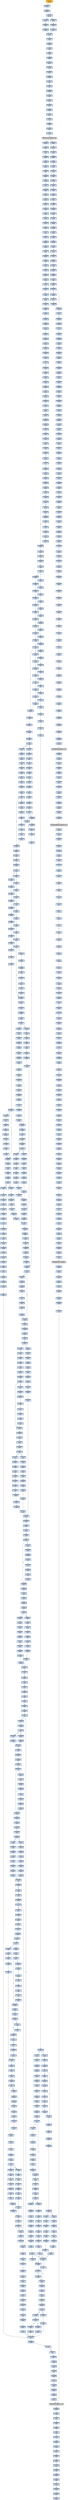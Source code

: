 strict digraph G {
	graph [bgcolor=transparent,
		name=G
	];
	node [color=lightsteelblue,
		fillcolor=lightsteelblue,
		shape=rectangle,
		style=filled
	];
	"0x014e064e"	[label="0x014e064e
addl"];
	"0x014e0652"	[label="0x014e0652
cmpl"];
	"0x014e064e" -> "0x014e0652"	[color="#000000"];
	"0x014e00ec"	[label="0x014e00ec
movl"];
	"0x014e00f1"	[label="0x014e00f1
subl"];
	"0x014e00ec" -> "0x014e00f1"	[color="#000000"];
	"0x014e130b"	[label="0x014e130b
shll"];
	"0x014e130e"	[label="0x014e130e
pushl"];
	"0x014e130b" -> "0x014e130e"	[color="#000000"];
	"0x014e008e"	[label="0x014e008e
incl"];
	"0x014e0091"	[label="0x014e0091
decl"];
	"0x014e008e" -> "0x014e0091"	[color="#000000"];
	"0x014e05b2"	[label="0x014e05b2
movl"];
	"0x014e05b9"	[label="0x014e05b9
popl"];
	"0x014e05b2" -> "0x014e05b9"	[color="#000000"];
	"0x014e039f"	[label="0x014e039f
cmpl"];
	"0x014e03a3"	[label="0x014e03a3
movl"];
	"0x014e039f" -> "0x014e03a3"	[color="#000000"];
	"0x0045896c"	[label="0x0045896c
movl"];
	"0x00458972"	[label="0x00458972
movl"];
	"0x0045896c" -> "0x00458972"	[color="#000000"];
	"0x014e1297"	[label="0x014e1297
leave"];
	"0x014e1298"	[label="0x014e1298
ret"];
	"0x014e1297" -> "0x014e1298"	[color="#000000"];
	"0x014e09a7"	[label="0x014e09a7
je"];
	"0x014e09a9"	[label="0x014e09a9
movl"];
	"0x014e09a7" -> "0x014e09a9"	[color="#000000",
		label=F];
	"0x014e04b9"	[label="0x014e04b9
movl"];
	"0x014e04bc"	[label="0x014e04bc
movl"];
	"0x014e04b9" -> "0x014e04bc"	[color="#000000"];
	"0x014e098d"	[label="0x014e098d
leal"];
	"0x014e0993"	[label="0x014e0993
lodsl"];
	"0x014e098d" -> "0x014e0993"	[color="#000000"];
	"0x014e078d"	[label="0x014e078d
addl"];
	"0x014e078f"	[label="0x014e078f
jmp"];
	"0x014e078d" -> "0x014e078f"	[color="#000000"];
	"0x014e0876"	[label="0x014e0876
call"];
	VIRTUALFREE_KERNEL32_DLL	[color=lightgrey,
		fillcolor=lightgrey,
		label="VIRTUALFREE_KERNEL32_DLL
VIRTUALFREE-KERNEL32-DLL"];
	"0x014e0876" -> VIRTUALFREE_KERNEL32_DLL	[color="#000000"];
	"0x014e0181"	[label="0x014e0181
shrl"];
	"0x014e0184"	[label="0x014e0184
imull"];
	"0x014e0181" -> "0x014e0184"	[color="#000000"];
	"0x014e05f0"	[label="0x014e05f0
shrl"];
	"0x014e05f3"	[label="0x014e05f3
imull"];
	"0x014e05f0" -> "0x014e05f3"	[color="#000000"];
	"0x014e024c"	[label="0x014e024c
jmp"];
	"0x014e07eb"	[label="0x014e07eb
movl"];
	"0x014e024c" -> "0x014e07eb"	[color="#000000"];
	"0x014e06b3"	[label="0x014e06b3
addl"];
	"0x014e06b5"	[label="0x014e06b5
jmp"];
	"0x014e06b3" -> "0x014e06b5"	[color="#000000"];
	"0x014e009e"	[label="0x014e009e
popl"];
	"0x014e009f"	[label="0x014e009f
popl"];
	"0x014e009e" -> "0x014e009f"	[color="#000000"];
	"0x014e0019"	[label="0x014e0019
andl"];
	"0x014e001d"	[label="0x014e001d
andl"];
	"0x014e0019" -> "0x014e001d"	[color="#000000"];
	"0x014e0251"	[label="0x014e0251
cmpl"];
	"0x014e0255"	[label="0x014e0255
jnl"];
	"0x014e0251" -> "0x014e0255"	[color="#000000"];
	"0x014e0583"	[label="0x014e0583
shll"];
	"0x014e0586"	[label="0x014e0586
movl"];
	"0x014e0583" -> "0x014e0586"	[color="#000000"];
	"0x00458978"	[label="0x00458978
jmp"];
	"0x00458986"	[label="0x00458986
movl"];
	"0x00458978" -> "0x00458986"	[color="#000000"];
	"0x014e065f"	[label="0x014e065f
popl"];
	"0x014e0660"	[label="0x014e0660
movl"];
	"0x014e065f" -> "0x014e0660"	[color="#000000"];
	"0x014e033a"	[label="0x014e033a
jae"];
	"0x014e0340"	[label="0x014e0340
movl"];
	"0x014e033a" -> "0x014e0340"	[color="#000000",
		label=F];
	"0x014e03eb"	[label="0x014e03eb
subl"];
	"0x014e033a" -> "0x014e03eb"	[color="#000000",
		label=T];
	"0x014e042e"	[label="0x014e042e
cmpl"];
	"0x014e0431"	[label="0x014e0431
jae"];
	"0x014e042e" -> "0x014e0431"	[color="#000000"];
	"0x014e10c9"	[label="0x014e10c9
jmp"];
	"0x014e1090"	[label="0x014e1090
xorl"];
	"0x014e10c9" -> "0x014e1090"	[color="#000000"];
	"0x00458951"	[label="0x00458951
addl"];
	"0x00458954"	[label="0x00458954
movl"];
	"0x00458951" -> "0x00458954"	[color="#000000"];
	"0x004588a5"	[label="0x004588a5
ret"];
	"0x0045894f"	[label="0x0045894f
popl"];
	"0x004588a5" -> "0x0045894f"	[color="#000000"];
	"0x014e05bd"	[label="0x014e05bd
movl"];
	"0x014e05c0"	[label="0x014e05c0
movl"];
	"0x014e05bd" -> "0x014e05c0"	[color="#000000"];
	"0x014e0384"	[label="0x014e0384
movl"];
	"0x014e0386"	[label="0x014e0386
shrl"];
	"0x014e0384" -> "0x014e0386"	[color="#000000"];
	"0x014e0ae9"	[label="0x014e0ae9
nop"];
	"0x014e0aea"	[label="0x014e0aea
pushl"];
	"0x014e0ae9" -> "0x014e0aea"	[color="#000000"];
	"0x014e07c7"	[label="0x014e07c7
movl"];
	"0x014e07ca"	[label="0x014e07ca
movl"];
	"0x014e07c7" -> "0x014e07ca"	[color="#000000"];
	"0x014e0873"	[label="0x014e0873
pushl"];
	"0x014e0873" -> "0x014e0876"	[color="#000000"];
	"0x014e02ef"	[label="0x014e02ef
jmp"];
	"0x014e04e7"	[label="0x014e04e7
cmpl"];
	"0x014e02ef" -> "0x014e04e7"	[color="#000000"];
	"0x014e0635"	[label="0x014e0635
movl"];
	"0x014e0638"	[label="0x014e0638
xorl"];
	"0x014e0635" -> "0x014e0638"	[color="#000000"];
	"0x014e01c2"	[label="0x014e01c2
je"];
	"0x014e01c4"	[label="0x014e01c4
cmpl"];
	"0x014e01c2" -> "0x014e01c4"	[color="#000000",
		label=F];
	"0x014e022b"	[label="0x014e022b
cmpl"];
	"0x014e01c2" -> "0x014e022b"	[color="#000000",
		label=T];
	"0x014e020e"	[label="0x014e020e
shrl"];
	"0x014e0211"	[label="0x014e0211
addl"];
	"0x014e020e" -> "0x014e0211"	[color="#000000"];
	"0x014e04f1"	[label="0x014e04f1
movl"];
	"0x014e04f4"	[label="0x014e04f4
movzbl"];
	"0x014e04f1" -> "0x014e04f4"	[color="#000000"];
	"0x014e0540"	[label="0x014e0540
shrl"];
	"0x014e0543"	[label="0x014e0543
subl"];
	"0x014e0540" -> "0x014e0543"	[color="#000000"];
	"0x014e0223"	[label="0x014e0223
subl"];
	"0x014e0225"	[label="0x014e0225
movl"];
	"0x014e0223" -> "0x014e0225"	[color="#000000"];
	"0x014e061a"	[label="0x014e061a
subl"];
	"0x014e061c"	[label="0x014e061c
movl"];
	"0x014e061a" -> "0x014e061c"	[color="#000000"];
	"0x014e0964"	[label="0x014e0964
pushl"];
	"0x014e0965"	[label="0x014e0965
pushl"];
	"0x014e0964" -> "0x014e0965"	[color="#000000"];
	"0x014e0260"	[label="0x014e0260
subl"];
	"0x014e0255" -> "0x014e0260"	[color="#000000",
		label=T];
	"0x014e0257"	[label="0x014e0257
subl"];
	"0x014e0255" -> "0x014e0257"	[color="#000000",
		label=F];
	"0x014e0278"	[label="0x014e0278
movl"];
	"0x014e027a"	[label="0x014e027a
movl"];
	"0x014e0278" -> "0x014e027a"	[color="#000000"];
	"0x014e0871"	[label="0x014e0871
pushl"];
	"0x014e0871" -> "0x014e0873"	[color="#000000"];
	"0x014e0441"	[label="0x014e0441
movl"];
	"0x014e0444"	[label="0x014e0444
movl"];
	"0x014e0441" -> "0x014e0444"	[color="#000000"];
	"0x014e0adf"	[label="0x014e0adf
nop"];
	"0x014e0ae0"	[label="0x014e0ae0
nop"];
	"0x014e0adf" -> "0x014e0ae0"	[color="#000000"];
	"0x014e0988"	[label="0x014e0988
movl"];
	"0x014e098b"	[label="0x014e098b
addl"];
	"0x014e0988" -> "0x014e098b"	[color="#000000"];
	"0x014e00a1"	[label="0x014e00a1
leave"];
	"0x014e00a2"	[label="0x014e00a2
ret"];
	"0x014e00a1" -> "0x014e00a2"	[color="#000000"];
	"0x014e057e"	[label="0x014e057e
shrl"];
	"0x014e0581"	[label="0x014e0581
addl"];
	"0x014e057e" -> "0x014e0581"	[color="#000000"];
	"0x014e07d0"	[label="0x014e07d0
movb"];
	"0x014e07d2"	[label="0x014e07d2
decl"];
	"0x014e07d0" -> "0x014e07d2"	[color="#000000"];
	"0x014e0545"	[label="0x014e0545
movl"];
	"0x014e0547"	[label="0x014e0547
cmpl"];
	"0x014e0545" -> "0x014e0547"	[color="#000000"];
	"0x014e0727"	[label="0x014e0727
cmpl"];
	"0x014e072a"	[label="0x014e072a
jb"];
	"0x014e0727" -> "0x014e072a"	[color="#000000"];
	"0x014e00a0"	[label="0x014e00a0
popl"];
	"0x014e009f" -> "0x014e00a0"	[color="#000000"];
	"0x014e0562"	[label="0x014e0562
movl"];
	"0x014e0565"	[label="0x014e0565
movl"];
	"0x014e0562" -> "0x014e0565"	[color="#000000"];
	"0x014e075b"	[label="0x014e075b
movzbl"];
	"0x014e075e"	[label="0x014e075e
shll"];
	"0x014e075b" -> "0x014e075e"	[color="#000000"];
	"0x014e0b28"	[label="0x014e0b28
subl"];
	"0x014e0b2e"	[label="0x014e0b2e
movl"];
	"0x014e0b28" -> "0x014e0b2e"	[color="#000000"];
	"0x00458956"	[label="0x00458956
pushl"];
	"0x00458957"	[label="0x00458957
movl"];
	"0x00458956" -> "0x00458957"	[color="#000000"];
	"0x014e017d"	[label="0x014e017d
movl"];
	"0x014e017f"	[label="0x014e017f
movl"];
	"0x014e017d" -> "0x014e017f"	[color="#000000"];
	"0x014e034a"	[label="0x014e034a
addl"];
	"0x014e034c"	[label="0x014e034c
movl"];
	"0x014e034a" -> "0x014e034c"	[color="#000000"];
	"0x014e04fa"	[label="0x014e04fa
orl"];
	"0x014e04fc"	[label="0x014e04fc
shll"];
	"0x014e04fa" -> "0x014e04fc"	[color="#000000"];
	"0x014e021c"	[label="0x014e021c
subl"];
	"0x014e021e"	[label="0x014e021e
movl"];
	"0x014e021c" -> "0x014e021e"	[color="#000000"];
	"0x014e0599"	[label="0x014e0599
jmp"];
	"0x014e0599" -> "0x014e05b9"	[color="#000000"];
	"0x014e0985"	[label="0x014e0985
movl"];
	"0x014e0985" -> "0x014e0988"	[color="#000000"];
	"0x014e0ae4"	[label="0x014e0ae4
nop"];
	"0x014e0ae5"	[label="0x014e0ae5
nop"];
	"0x014e0ae4" -> "0x014e0ae5"	[color="#000000"];
	"0x014e07b3"	[label="0x014e07b3
movl"];
	"0x014e07b6"	[label="0x014e07b6
je"];
	"0x014e07b3" -> "0x014e07b6"	[color="#000000"];
	"0x014e054c"	[label="0x014e054c
jae"];
	"0x014e054c" -> "0x014e0565"	[color="#000000",
		label=T];
	"0x014e054e"	[label="0x014e054e
movl"];
	"0x014e054c" -> "0x014e054e"	[color="#000000",
		label=F];
	"0x014e0023"	[label="0x014e0023
incl"];
	"0x014e0024"	[label="0x014e0024
pushl"];
	"0x014e0023" -> "0x014e0024"	[color="#000000"];
	"0x014e0231"	[label="0x014e0231
jl"];
	"0x014e0233"	[label="0x014e0233
movl"];
	"0x014e0231" -> "0x014e0233"	[color="#000000",
		label=F];
	"0x014e0045"	[label="0x014e0045
movl"];
	"0x014e0048"	[label="0x014e0048
addl"];
	"0x014e0045" -> "0x014e0048"	[color="#000000"];
	"0x014e02bd"	[label="0x014e02bd
addl"];
	"0x014e02bf"	[label="0x014e02bf
cmpl"];
	"0x014e02bd" -> "0x014e02bf"	[color="#000000"];
	"0x014e0994"	[label="0x014e0994
stosl"];
	"0x014e0995"	[label="0x014e0995
lodsl"];
	"0x014e0994" -> "0x014e0995"	[color="#000000"];
	"0x014e0644"	[label="0x014e0644
cmpl"];
	"0x014e0648"	[label="0x014e0648
jge"];
	"0x014e0644" -> "0x014e0648"	[color="#000000"];
	"0x014e029f"	[label="0x014e029f
movl"];
	"0x014e02a2"	[label="0x014e02a2
movl"];
	"0x014e029f" -> "0x014e02a2"	[color="#000000"];
	"0x014e067e"	[label="0x014e067e
movl"];
	"0x014e0681"	[label="0x014e0681
movzbl"];
	"0x014e067e" -> "0x014e0681"	[color="#000000"];
	"0x014e0327"	[label="0x014e0327
incl"];
	"0x014e032a"	[label="0x014e032a
movl"];
	"0x014e0327" -> "0x014e032a"	[color="#000000"];
	"0x014e052b"	[label="0x014e052b
xorl"];
	"0x014e052d"	[label="0x014e052d
movl"];
	"0x014e052b" -> "0x014e052d"	[color="#000000"];
	"0x014e0afc"	[label="0x014e0afc
pushl"];
	"0x014e1298" -> "0x014e0afc"	[color="#000000"];
	"0x014e0b42"	[label="0x014e0b42
movl"];
	"0x014e0b45"	[label="0x014e0b45
addl"];
	"0x014e0b42" -> "0x014e0b45"	[color="#000000"];
	"0x014e0b31"	[label="0x014e0b31
movl"];
	"0x014e0b2e" -> "0x014e0b31"	[color="#000000"];
	"0x014e0b36"	[label="0x014e0b36
call"];
	LOADLIBRARYA_KERNEL32_DLL	[color=lightgrey,
		fillcolor=lightgrey,
		label="LOADLIBRARYA_KERNEL32_DLL
LOADLIBRARYA-KERNEL32-DLL"];
	"0x014e0b36" -> LOADLIBRARYA_KERNEL32_DLL	[color="#000000"];
	"0x014e12f1"	[label="0x014e12f1
subl"];
	"0x014e12f7"	[label="0x014e12f7
movl"];
	"0x014e12f1" -> "0x014e12f7"	[color="#000000"];
	"0x014e035e"	[label="0x014e035e
leal"];
	"0x014e0361"	[label="0x014e0361
cmpl"];
	"0x014e035e" -> "0x014e0361"	[color="#000000"];
	"0x014e0543" -> "0x014e0545"	[color="#000000"];
	"0x014e0689"	[label="0x014e0689
shll"];
	"0x014e068c"	[label="0x014e068c
incl"];
	"0x014e0689" -> "0x014e068c"	[color="#000000"];
	"0x014e0248"	[label="0x014e0248
andl"];
	"0x014e0248" -> "0x014e024c"	[color="#000000"];
	"0x014e0602"	[label="0x014e0602
subl"];
	"0x014e0604"	[label="0x014e0604
shrl"];
	"0x014e0602" -> "0x014e0604"	[color="#000000"];
	"0x014e00e4"	[label="0x014e00e4
jae"];
	"0x014e0269"	[label="0x014e0269
subl"];
	"0x014e00e4" -> "0x014e0269"	[color="#000000",
		label=T];
	"0x014e00ea"	[label="0x014e00ea
movl"];
	"0x014e00e4" -> "0x014e00ea"	[color="#000000",
		label=F];
	"0x014e04ff"	[label="0x014e04ff
incl"];
	"0x014e04fc" -> "0x014e04ff"	[color="#000000"];
	"0x014e0021"	[label="0x014e0021
xorl"];
	"0x014e001d" -> "0x014e0021"	[color="#000000"];
	"0x014e0377"	[label="0x014e0377
shll"];
	"0x014e037a"	[label="0x014e037a
orl"];
	"0x014e0377" -> "0x014e037a"	[color="#000000"];
	"0x014e0705"	[label="0x014e0705
cmpl"];
	"0x014e070a"	[label="0x014e070a
jae"];
	"0x014e0705" -> "0x014e070a"	[color="#000000"];
	"0x014e0389"	[label="0x014e0389
imull"];
	"0x014e038c"	[label="0x014e038c
cmpl"];
	"0x014e0389" -> "0x014e038c"	[color="#000000"];
	"0x014e0b01"	[label="0x014e0b01
pushl"];
	"0x014e0b03"	[label="0x014e0b03
pushl"];
	"0x014e0b01" -> "0x014e0b03"	[color="#000000"];
	"0x00458967"	[label="0x00458967
movl"];
	"0x0045896a"	[label="0x0045896a
call"];
	"0x00458967" -> "0x0045896a"	[color="#000000"];
	"0x014e015f"	[label="0x014e015f
cmpl"];
	"0x014e0164"	[label="0x014e0164
jae"];
	"0x014e015f" -> "0x014e0164"	[color="#000000"];
	"0x014e06bf"	[label="0x014e06bf
movl"];
	"0x014e06c1"	[label="0x014e06c1
shrl"];
	"0x014e06bf" -> "0x014e06c1"	[color="#000000"];
	"0x004588f4"	[label="0x004588f4
popl"];
	"0x004588fb"	[label="0x004588fb
addl"];
	"0x004588f4" -> "0x004588fb"	[color="#000000"];
	"0x014e079e"	[label="0x014e079e
subl"];
	"0x014e07a0"	[label="0x014e07a0
orl"];
	"0x014e079e" -> "0x014e07a0"	[color="#000000"];
	"0x014e0355"	[label="0x014e0355
movl"];
	"0x014e0357"	[label="0x014e0357
movl"];
	"0x014e0355" -> "0x014e0357"	[color="#000000"];
	"0x014e068f"	[label="0x014e068f
movl"];
	"0x014e068c" -> "0x014e068f"	[color="#000000"];
	"0x014e0ade"	[label="0x014e0ade
nop"];
	"0x014e0ade" -> "0x014e0adf"	[color="#000000"];
	"0x014e11c2"	[label="0x014e11c2
ret"];
	"0x014e10bb"	[label="0x014e10bb
incl"];
	"0x014e11c2" -> "0x014e10bb"	[color="#000000"];
	"0x014e07a3"	[label="0x014e07a3
movl"];
	"0x014e07a0" -> "0x014e07a3"	[color="#000000"];
	"0x0045880b"	[label="0x0045880b
movsb"];
	"0x0045880c"	[label="0x0045880c
movb"];
	"0x0045880b" -> "0x0045880c"	[color="#000000"];
	"0x00458936"	[label="0x00458936
movl"];
	"0x00458939"	[label="0x00458939
addl"];
	"0x00458936" -> "0x00458939"	[color="#000000"];
	"0x014e0497"	[label="0x014e0497
subl"];
	"0x014e0499"	[label="0x014e0499
shrl"];
	"0x014e0497" -> "0x014e0499"	[color="#000000"];
	"0x014e03b3"	[label="0x014e03b3
cmpl"];
	"0x014e03b7"	[label="0x014e03b7
setge"];
	"0x014e03b3" -> "0x014e03b7"	[color="#000000"];
	"0x014e066d"	[label="0x014e066d
movl"];
	"0x014e0674"	[label="0x014e0674
cmpl"];
	"0x014e066d" -> "0x014e0674"	[color="#000000"];
	"0x014e063a"	[label="0x014e063a
incl"];
	"0x014e063b"	[label="0x014e063b
movl"];
	"0x014e063a" -> "0x014e063b"	[color="#000000"];
	"0x014e0666"	[label="0x014e0666
leal"];
	"0x014e0666" -> "0x014e066d"	[color="#000000"];
	"0x014e053e"	[label="0x014e053e
movl"];
	"0x014e053e" -> "0x014e0540"	[color="#000000"];
	"0x0045898c"	[label="0x0045898c
popl"];
	"0x0045898d"	[label="0x0045898d
popl"];
	"0x0045898c" -> "0x0045898d"	[color="#000000"];
	"0x014e053c"	[label="0x014e053c
subl"];
	"0x014e053c" -> "0x014e053e"	[color="#000000"];
	"0x014e0862"	[label="0x014e0862
pushl"];
	"0x014e0863"	[label="0x014e0863
leal"];
	"0x014e0862" -> "0x014e0863"	[color="#000000"];
	"0x014e01d0"	[label="0x014e01d0
jmp"];
	"0x014e01d0" -> "0x014e0233"	[color="#000000"];
	"0x014e0b27"	[label="0x014e0b27
popl"];
	"0x014e0b27" -> "0x014e0b28"	[color="#000000"];
	"0x014e02dd"	[label="0x014e02dd
jmp"];
	"0x014e02e6"	[label="0x014e02e6
movl"];
	"0x014e02dd" -> "0x014e02e6"	[color="#000000"];
	"0x014e06c9"	[label="0x014e06c9
leal"];
	"0x014e06cd"	[label="0x014e06cd
decl"];
	"0x014e06c9" -> "0x014e06cd"	[color="#000000"];
	"0x014e0104"	[label="0x014e0104
pushl"];
	"0x014e0106"	[label="0x014e0106
popl"];
	"0x014e0104" -> "0x014e0106"	[color="#000000"];
	"0x014e0107"	[label="0x014e0107
subb"];
	"0x014e010a"	[label="0x014e010a
xorl"];
	"0x014e0107" -> "0x014e010a"	[color="#000000"];
	"0x014e1174"	[label="0x014e1174
testl"];
	"0x014e1176"	[label="0x014e1176
je"];
	"0x014e1174" -> "0x014e1176"	[color="#000000"];
	"0x014e05ba"	[label="0x014e05ba
movl"];
	"0x014e05b9" -> "0x014e05ba"	[color="#000000"];
	"0x014e070c"	[label="0x014e070c
movl"];
	"0x014e070a" -> "0x014e070c"	[color="#000000",
		label=F];
	"0x014e0723"	[label="0x014e0723
shrl"];
	"0x014e070a" -> "0x014e0723"	[color="#000000",
		label=T];
	"0x014e016f"	[label="0x014e016f
shll"];
	"0x014e0172"	[label="0x014e0172
orl"];
	"0x014e016f" -> "0x014e0172"	[color="#000000"];
	"0x014e011f"	[label="0x014e011f
cmpl"];
	"0x014e0123"	[label="0x014e0123
leal"];
	"0x014e011f" -> "0x014e0123"	[color="#000000"];
	"0x014e09c7"	[label="0x014e09c7
leal"];
	"0x014e09cd"	[label="0x014e09cd
pushl"];
	"0x014e09c7" -> "0x014e09cd"	[color="#000000"];
	"0x014e12db"	[label="0x014e12db
popl"];
	"0x014e12dc"	[label="0x014e12dc
popl"];
	"0x014e12db" -> "0x014e12dc"	[color="#000000"];
	"0x014e0079"	[label="0x014e0079
movl"];
	"0x014e007c"	[label="0x014e007c
orl"];
	"0x014e0079" -> "0x014e007c"	[color="#000000"];
	"0x014e0205"	[label="0x014e0205
movl"];
	"0x014e0207"	[label="0x014e0207
movl"];
	"0x014e0205" -> "0x014e0207"	[color="#000000"];
	"0x014e0246"	[label="0x014e0246
jnl"];
	"0x014e0246" -> "0x014e0251"	[color="#000000",
		label=T];
	"0x014e0246" -> "0x014e0248"	[color="#000000",
		label=F];
	"0x014e03be"	[label="0x014e03be
movl"];
	"0x014e03c1"	[label="0x014e03c1
movl"];
	"0x014e03be" -> "0x014e03c1"	[color="#000000"];
	"0x014e00b6"	[label="0x014e00b6
leal"];
	"0x014e00b9"	[label="0x014e00b9
cmpl"];
	"0x014e00b6" -> "0x014e00b9"	[color="#000000"];
	"0x014e02a4"	[label="0x014e02a4
movl"];
	"0x014e02a6"	[label="0x014e02a6
shrl"];
	"0x014e02a4" -> "0x014e02a6"	[color="#000000"];
	"0x014e130f"	[label="0x014e130f
leal"];
	"0x014e1312"	[label="0x014e1312
pushl"];
	"0x014e130f" -> "0x014e1312"	[color="#000000"];
	"0x014e01f8"	[label="0x014e01f8
movl"];
	"0x014e01fa"	[label="0x014e01fa
shrl"];
	"0x014e01f8" -> "0x014e01fa"	[color="#000000"];
	"0x014e007f"	[label="0x014e007f
popl"];
	"0x014e0080"	[label="0x014e0080
movl"];
	"0x014e007f" -> "0x014e0080"	[color="#000000"];
	"0x014e0621"	[label="0x014e0621
subl"];
	"0x014e0623"	[label="0x014e0623
movl"];
	"0x014e0621" -> "0x014e0623"	[color="#000000"];
	"0x014e01f0"	[label="0x014e01f0
incl"];
	"0x014e01f3"	[label="0x014e01f3
movl"];
	"0x014e01f0" -> "0x014e01f3"	[color="#000000"];
	"0x014e01ca"	[label="0x014e01ca
jl"];
	"0x014e01c4" -> "0x014e01ca"	[color="#000000"];
	"0x00458910"	[label="0x00458910
pushl"];
	"0x00458912"	[label="0x00458912
pushl"];
	"0x00458910" -> "0x00458912"	[color="#000000"];
	"0x014e0352"	[label="0x014e0352
shll"];
	"0x014e0352" -> "0x014e0355"	[color="#000000"];
	"0x014e037c"	[label="0x014e037c
incl"];
	"0x014e037a" -> "0x014e037c"	[color="#000000"];
	"0x0045884a"	[label="0x0045884a
lodsb"];
	"0x0045884b"	[label="0x0045884b
shrl"];
	"0x0045884a" -> "0x0045884b"	[color="#000000"];
	"0x014e06da"	[label="0x014e06da
jl"];
	"0x014e07b2"	[label="0x014e07b2
incl"];
	"0x014e06da" -> "0x014e07b2"	[color="#000000",
		label=T];
	"0x014e06e0"	[label="0x014e06e0
movl"];
	"0x014e06da" -> "0x014e06e0"	[color="#000000",
		label=F];
	"0x014e0547" -> "0x014e054c"	[color="#000000"];
	"0x014e0abc"	[label="0x014e0abc
movl"];
	"0x014e0abf"	[label="0x014e0abf
movl"];
	"0x014e0abc" -> "0x014e0abf"	[color="#000000"];
	"0x014e0077"	[label="0x014e0077
pushl"];
	"0x014e0077" -> "0x014e0079"	[color="#000000"];
	"0x014e034f"	[label="0x014e034f
addl"];
	"0x014e034f" -> "0x014e0352"	[color="#000000"];
	"0x014e03ba"	[label="0x014e03ba
leal"];
	"0x014e03b7" -> "0x014e03ba"	[color="#000000"];
	"0x014e06c4"	[label="0x014e06c4
subl"];
	"0x014e06c6"	[label="0x014e06c6
movl"];
	"0x014e06c4" -> "0x014e06c6"	[color="#000000"];
	"0x00458974"	[label="0x00458974
movl"];
	"0x00458972" -> "0x00458974"	[color="#000000"];
	"0x014e00a8"	[label="0x014e00a8
andl"];
	"0x014e00ab"	[label="0x014e00ab
movl"];
	"0x014e00a8" -> "0x014e00ab"	[color="#000000"];
	"0x014e02c9"	[label="0x014e02c9
movl"];
	"0x014e02cc"	[label="0x014e02cc
movl"];
	"0x014e02c9" -> "0x014e02cc"	[color="#000000"];
	"0x00458933"	[label="0x00458933
movl"];
	"0x00458933" -> "0x00458936"	[color="#000000"];
	"0x014e032f"	[label="0x014e032f
movl"];
	"0x014e0331"	[label="0x014e0331
shrl"];
	"0x014e032f" -> "0x014e0331"	[color="#000000"];
	"0x014e070f"	[label="0x014e070f
movl"];
	"0x014e070c" -> "0x014e070f"	[color="#000000"];
	"0x0045891f"	[label="0x0045891f
addl"];
	"0x00458921"	[label="0x00458921
movl"];
	"0x0045891f" -> "0x00458921"	[color="#000000"];
	"0x014e0276"	[label="0x014e0276
subl"];
	"0x014e0276" -> "0x014e0278"	[color="#000000"];
	"0x014e04cd"	[label="0x014e04cd
cmpl"];
	"0x014e04d1"	[label="0x014e04d1
setge"];
	"0x014e04cd" -> "0x014e04d1"	[color="#000000"];
	"0x014e01c0"	[label="0x014e01c0
testl"];
	"0x014e01c0" -> "0x014e01c2"	[color="#000000"];
	"0x014e00fe"	[label="0x014e00fe
movl"];
	"0x014e0101"	[label="0x014e0101
andl"];
	"0x014e00fe" -> "0x014e0101"	[color="#000000"];
	"0x014e0b09"	[label="0x014e0b09
call"];
	"0x014e0b09" -> VIRTUALFREE_KERNEL32_DLL	[color="#000000"];
	"0x014e01df"	[label="0x014e01df
movl"];
	"0x014e01e2"	[label="0x014e01e2
movl"];
	"0x014e01df" -> "0x014e01e2"	[color="#000000"];
	"0x014e0766"	[label="0x014e0766
incl"];
	"0x014e0769"	[label="0x014e0769
movl"];
	"0x014e0766" -> "0x014e0769"	[color="#000000"];
	"0x014e05cf"	[label="0x014e05cf
jae"];
	"0x014e05e8"	[label="0x014e05e8
movl"];
	"0x014e05cf" -> "0x014e05e8"	[color="#000000",
		label=T];
	"0x014e05d1"	[label="0x014e05d1
movl"];
	"0x014e05cf" -> "0x014e05d1"	[color="#000000",
		label=F];
	"0x014e00c9"	[label="0x014e00c9
shll"];
	"0x014e00cc"	[label="0x014e00cc
orl"];
	"0x014e00c9" -> "0x014e00cc"	[color="#000000"];
	"0x0045893b"	[label="0x0045893b
movl"];
	"0x0045893d"	[label="0x0045893d
movl"];
	"0x0045893b" -> "0x0045893d"	[color="#000000"];
	"0x00403d55"	[label="0x00403d55
pushl"];
	"0x00403d56"	[label="0x00403d56
pushl"];
	"0x00403d55" -> "0x00403d56"	[color="#000000"];
	"0x00403d5a"	[label="0x00403d5a
pushl"];
	"0x00403d55" -> "0x00403d5a"	[color="#000000"];
	"0x014e012a"	[label="0x014e012a
movl"];
	"0x014e0123" -> "0x014e012a"	[color="#000000"];
	"0x014e0149"	[label="0x014e0149
movl"];
	"0x014e014c"	[label="0x014e014c
andl"];
	"0x014e0149" -> "0x014e014c"	[color="#000000"];
	"0x004588fe"	[label="0x004588fe
pushl"];
	"0x004588ff"	[label="0x004588ff
pushl"];
	"0x004588fe" -> "0x004588ff"	[color="#000000"];
	"0x004587fd"	[label="0x004587fd
pusha"];
	"0x004587fe"	[label="0x004587fe
movl"];
	"0x004587fd" -> "0x004587fe"	[color="#000000"];
	"0x014e04a5"	[label="0x014e04a5
subl"];
	"0x014e04a8"	[label="0x014e04a8
subl"];
	"0x014e04a5" -> "0x014e04a8"	[color="#000000"];
	"0x014e0174"	[label="0x014e0174
shll"];
	"0x014e0172" -> "0x014e0174"	[color="#000000"];
	"0x014e0568"	[label="0x014e0568
movl"];
	"0x014e0565" -> "0x014e0568"	[color="#000000"];
	"0x00458917"	[label="0x00458917
pushl"];
	"0x00458912" -> "0x00458917"	[color="#000000"];
	"0x014e03a5"	[label="0x014e03a5
je"];
	"0x014e03a3" -> "0x014e03a5"	[color="#000000"];
	"0x014e06d0"	[label="0x014e06d0
jne"];
	"0x014e06cd" -> "0x014e06d0"	[color="#000000"];
	"0x014e0745"	[label="0x014e0745
xorl"];
	"0x014e0747"	[label="0x014e0747
incl"];
	"0x014e0745" -> "0x014e0747"	[color="#000000"];
	"0x014e07c3"	[label="0x014e07c3
cmpl"];
	"0x014e07c5"	[label="0x014e07c5
ja"];
	"0x014e07c3" -> "0x014e07c5"	[color="#000000"];
	"0x0045898b"	[label="0x0045898b
popl"];
	"0x0045898b" -> "0x0045898c"	[color="#000000"];
	"0x014e06d5"	[label="0x014e06d5
cmpl"];
	"0x014e06d8"	[label="0x014e06d8
movl"];
	"0x014e06d5" -> "0x014e06d8"	[color="#000000"];
	"0x014e062d"	[label="0x014e062d
movl"];
	"0x014e0630"	[label="0x014e0630
decl"];
	"0x014e062d" -> "0x014e0630"	[color="#000000"];
	"0x014e0758"	[label="0x014e0758
movl"];
	"0x014e0758" -> "0x014e075b"	[color="#000000"];
	"0x0045892a"	[label="0x0045892a
movl"];
	"0x0045892c"	[label="0x0045892c
movl"];
	"0x0045892a" -> "0x0045892c"	[color="#000000"];
	"0x014e0314"	[label="0x014e0314
jae"];
	"0x014e0316"	[label="0x014e0316
movl"];
	"0x014e0314" -> "0x014e0316"	[color="#000000",
		label=F];
	"0x014e032d"	[label="0x014e032d
movl"];
	"0x014e0314" -> "0x014e032d"	[color="#000000",
		label=T];
	"0x00458940"	[label="0x00458940
addl"];
	"0x0045893d" -> "0x00458940"	[color="#000000"];
	"0x014e131a"	[label="0x014e131a
pushl"];
	"0x014e131b"	[label="0x014e131b
call"];
	"0x014e131a" -> "0x014e131b"	[color="#000000"];
	"0x014e0b03" -> "0x014e0b09"	[color="#000000"];
	"0x014e0051"	[label="0x014e0051
movl"];
	"0x014e0054"	[label="0x014e0054
movl"];
	"0x014e0051" -> "0x014e0054"	[color="#000000"];
	"0x014e0505"	[label="0x014e0505
movl"];
	"0x014e0507"	[label="0x014e0507
movl"];
	"0x014e0505" -> "0x014e0507"	[color="#000000"];
	"0x014e030f"	[label="0x014e030f
cmpl"];
	"0x014e030f" -> "0x014e0314"	[color="#000000"];
	"0x014e0345"	[label="0x014e0345
subl"];
	"0x014e0340" -> "0x014e0345"	[color="#000000"];
	"0x004588ef"	[label="0x004588ef
movl"];
	"0x004588ef" -> "0x004588f4"	[color="#000000"];
	"0x014e036c"	[label="0x014e036c
shll"];
	"0x014e036f"	[label="0x014e036f
movl"];
	"0x014e036c" -> "0x014e036f"	[color="#000000"];
	"0x014e12e3"	[label="0x014e12e3
movl"];
	"0x014e12e5"	[label="0x014e12e5
addl"];
	"0x014e12e3" -> "0x014e12e5"	[color="#000000"];
	"0x014e0300"	[label="0x014e0300
movl"];
	"0x014e0302"	[label="0x014e0302
movl"];
	"0x014e0300" -> "0x014e0302"	[color="#000000"];
	"0x014e0041"	[label="0x014e0041
shll"];
	"0x014e0043"	[label="0x014e0043
decl"];
	"0x014e0041" -> "0x014e0043"	[color="#000000"];
	"0x00458947"	[label="0x00458947
leal"];
	"0x0045894a"	[label="0x0045894a
pushl"];
	"0x00458947" -> "0x0045894a"	[color="#000000"];
	"0x014e0856"	[label="0x014e0856
leal"];
	"0x014e0859"	[label="0x014e0859
pushl"];
	"0x014e0856" -> "0x014e0859"	[color="#000000"];
	"0x014e02e9"	[label="0x014e02e9
addl"];
	"0x014e02e9" -> "0x014e02ef"	[color="#000000"];
	"0x014e067b"	[label="0x014e067b
movl"];
	"0x014e067b" -> "0x014e067e"	[color="#000000"];
	"0x014e005a"	[label="0x014e005a
movl"];
	"0x014e005d"	[label="0x014e005d
movl"];
	"0x014e005a" -> "0x014e005d"	[color="#000000"];
	"0x014e0291"	[label="0x014e0291
movzbl"];
	"0x014e0294"	[label="0x014e0294
shll"];
	"0x014e0291" -> "0x014e0294"	[color="#000000"];
	"0x014e05f6"	[label="0x014e05f6
cmpl"];
	"0x014e05f9"	[label="0x014e05f9
jae"];
	"0x014e05f6" -> "0x014e05f9"	[color="#000000"];
	"0x014e06b5" -> "0x014e06cd"	[color="#000000"];
	"0x014e0663"	[label="0x014e0663
shll"];
	"0x014e0663" -> "0x014e0666"	[color="#000000"];
	"0x014e0712"	[label="0x014e0712
movzbl"];
	"0x014e070f" -> "0x014e0712"	[color="#000000"];
	"0x014e04d4"	[label="0x014e04d4
decl"];
	"0x014e04d5"	[label="0x014e04d5
andl"];
	"0x014e04d4" -> "0x014e04d5"	[color="#000000"];
	"0x014e01fd"	[label="0x014e01fd
imull"];
	"0x014e0200"	[label="0x014e0200
cmpl"];
	"0x014e01fd" -> "0x014e0200"	[color="#000000"];
	"0x014e0195"	[label="0x014e0195
shrl"];
	"0x014e0198"	[label="0x014e0198
addl"];
	"0x014e0195" -> "0x014e0198"	[color="#000000"];
	"0x014e085e"	[label="0x014e085e
addl"];
	"0x014e0861"	[label="0x014e0861
pushl"];
	"0x014e085e" -> "0x014e0861"	[color="#000000"];
	"0x014e07e4"	[label="0x014e07e4
je"];
	"0x014e07e4" -> "0x014e07eb"	[color="#000000",
		label=T];
	"0x014e00ce"	[label="0x014e00ce
shll"];
	"0x014e00d1"	[label="0x014e00d1
incl"];
	"0x014e00ce" -> "0x014e00d1"	[color="#000000"];
	"0x014e0512"	[label="0x014e0512
jae"];
	"0x014e0514"	[label="0x014e0514
movl"];
	"0x014e0512" -> "0x014e0514"	[color="#000000",
		label=F];
	"0x014e0539"	[label="0x014e0539
subl"];
	"0x014e0512" -> "0x014e0539"	[color="#000000",
		label=T];
	"0x014e0718"	[label="0x014e0718
orl"];
	"0x014e071a"	[label="0x014e071a
shll"];
	"0x014e0718" -> "0x014e071a"	[color="#000000"];
	"0x00458959"	[label="0x00458959
movl"];
	"0x00458957" -> "0x00458959"	[color="#000000"];
	"0x00458923"	[label="0x00458923
call"];
	"0x00458921" -> "0x00458923"	[color="#000000"];
	"0x014e0322"	[label="0x014e0322
orl"];
	"0x014e0324"	[label="0x014e0324
shll"];
	"0x014e0322" -> "0x014e0324"	[color="#000000"];
	"0x014e027d"	[label="0x014e027d
leal"];
	"0x014e0284"	[label="0x014e0284
cmpl"];
	"0x014e027d" -> "0x014e0284"	[color="#000000"];
	"0x014e044b"	[label="0x014e044b
subl"];
	"0x014e044d"	[label="0x014e044d
movl"];
	"0x014e044b" -> "0x014e044d"	[color="#000000"];
	"0x014e01d8"	[label="0x014e01d8
cmpl"];
	"0x014e01dd"	[label="0x014e01dd
jae"];
	"0x014e01d8" -> "0x014e01dd"	[color="#000000"];
	"0x014e0638" -> "0x014e063a"	[color="#000000"];
	"0x014e0641"	[label="0x014e0641
addl"];
	"0x014e0641" -> "0x014e0644"	[color="#000000"];
	"0x014e06ba"	[label="0x014e06ba
movl"];
	"0x014e06bd"	[label="0x014e06bd
subl"];
	"0x014e06ba" -> "0x014e06bd"	[color="#000000"];
	"0x014e038f"	[label="0x014e038f
jae"];
	"0x014e03d8"	[label="0x014e03d8
subl"];
	"0x014e038f" -> "0x014e03d8"	[color="#000000",
		label=T];
	"0x014e0391"	[label="0x014e0391
movl"];
	"0x014e038f" -> "0x014e0391"	[color="#000000",
		label=F];
	"0x014e01a1"	[label="0x014e01a1
testl"];
	"0x014e01a3"	[label="0x014e01a3
jne"];
	"0x014e01a1" -> "0x014e01a3"	[color="#000000"];
	"0x014e07d8"	[label="0x014e07d8
incl"];
	"0x014e07d9"	[label="0x014e07d9
incl"];
	"0x014e07d8" -> "0x014e07d9"	[color="#000000"];
	"0x014e0060"	[label="0x014e0060
movl"];
	"0x014e005d" -> "0x014e0060"	[color="#000000"];
	"0x014e00cc" -> "0x014e00ce"	[color="#000000"];
	"0x014e020c"	[label="0x014e020c
subl"];
	"0x014e020c" -> "0x014e020e"	[color="#000000"];
	"0x014e02a9"	[label="0x014e02a9
imull"];
	"0x014e02ac"	[label="0x014e02ac
cmpl"];
	"0x014e02a9" -> "0x014e02ac"	[color="#000000"];
	"0x014e0367"	[label="0x014e0367
jae"];
	"0x014e0382"	[label="0x014e0382
movl"];
	"0x014e0367" -> "0x014e0382"	[color="#000000",
		label=T];
	"0x014e0369"	[label="0x014e0369
movl"];
	"0x014e0367" -> "0x014e0369"	[color="#000000",
		label=F];
	"0x014e0502"	[label="0x014e0502
movl"];
	"0x014e04ff" -> "0x014e0502"	[color="#000000"];
	"0x014e1295"	[label="0x014e1295
popl"];
	"0x014e1296"	[label="0x014e1296
popl"];
	"0x014e1295" -> "0x014e1296"	[color="#000000"];
	"0x00458809"	[label="0x00458809
xorl"];
	"0x00458809" -> "0x0045880b"	[color="#000000"];
	"0x014e02d2"	[label="0x014e02d2
movl"];
	"0x014e02d4"	[label="0x014e02d4
movl"];
	"0x014e02d2" -> "0x014e02d4"	[color="#000000"];
	"0x014e049e"	[label="0x014e049e
movl"];
	"0x014e04a1"	[label="0x014e04a1
movl"];
	"0x014e049e" -> "0x014e04a1"	[color="#000000"];
	"0x014e017a"	[label="0x014e017a
movl"];
	"0x014e017a" -> "0x014e017d"	[color="#000000"];
	"0x014e056a"	[label="0x014e056a
shrl"];
	"0x014e0568" -> "0x014e056a"	[color="#000000"];
	"0x014e1308"	[label="0x014e1308
shrl"];
	"0x014e1308" -> "0x014e130b"	[color="#000000"];
	"0x014e03dd"	[label="0x014e03dd
movl"];
	"0x014e03df"	[label="0x014e03df
shrl"];
	"0x014e03dd" -> "0x014e03df"	[color="#000000"];
	"0x014e019d"	[label="0x014e019d
addl"];
	"0x014e019f"	[label="0x014e019f
movl"];
	"0x014e019d" -> "0x014e019f"	[color="#000000"];
	"0x014e040b"	[label="0x014e040b
jae"];
	"0x014e0424"	[label="0x014e0424
movl"];
	"0x014e040b" -> "0x014e0424"	[color="#000000",
		label=T];
	"0x014e040d"	[label="0x014e040d
movl"];
	"0x014e040b" -> "0x014e040d"	[color="#000000",
		label=F];
	"0x014e05dd"	[label="0x014e05dd
orl"];
	"0x014e05df"	[label="0x014e05df
shll"];
	"0x014e05dd" -> "0x014e05df"	[color="#000000"];
	"0x014e04aa"	[label="0x014e04aa
movl"];
	"0x014e04a8" -> "0x014e04aa"	[color="#000000"];
	"0x014e07b2" -> "0x014e07b3"	[color="#000000"];
	"0x014e06a9"	[label="0x014e06a9
subl"];
	"0x014e06ab"	[label="0x014e06ab
shrl"];
	"0x014e06a9" -> "0x014e06ab"	[color="#000000"];
	"0x014e11a7"	[label="0x014e11a7
popl"];
	"0x014e11a8"	[label="0x014e11a8
testl"];
	"0x014e11a7" -> "0x014e11a8"	[color="#000000"];
	"0x014e0b19"	[label="0x014e0b19
pushl"];
	"0x014e0b1a"	[label="0x014e0b1a
movl"];
	"0x014e0b19" -> "0x014e0b1a"	[color="#000000"];
	"0x0045894b"	[label="0x0045894b
pushl"];
	"0x0045894c"	[label="0x0045894c
pushl"];
	"0x0045894b" -> "0x0045894c"	[color="#000000"];
	"0x00403d5f"	[label="0x00403d5f
movl"];
	"0x00403d65"	[label="0x00403d65
pushl"];
	"0x00403d5f" -> "0x00403d65"	[color="#000000"];
	"0x014e099c"	[label="0x014e099c
cmpl"];
	"0x014e09a0"	[label="0x014e09a0
je"];
	"0x014e099c" -> "0x014e09a0"	[color="#000000"];
	"0x014e0483"	[label="0x014e0483
movl"];
	"0x014e0485"	[label="0x014e0485
shrl"];
	"0x014e0483" -> "0x014e0485"	[color="#000000"];
	"0x0045898e"	[label="0x0045898e
jmp"];
	"0x014e029c"	[label="0x014e029c
incl"];
	"0x014e029c" -> "0x014e029f"	[color="#000000"];
	"0x014e010c"	[label="0x014e010c
shrl"];
	"0x014e010e"	[label="0x014e010e
movl"];
	"0x014e010c" -> "0x014e010e"	[color="#000000"];
	"0x014e06b7"	[label="0x014e06b7
subl"];
	"0x014e06b7" -> "0x014e06ba"	[color="#000000"];
	"0x014e0b17"	[label="0x014e0b17
popl"];
	"0x014e0b18"	[label="0x014e0b18
ret"];
	"0x014e0b17" -> "0x014e0b18"	[color="#000000"];
	"0x014e0735"	[label="0x014e0735
leal"];
	"0x014e073b"	[label="0x014e073b
shll"];
	"0x014e0735" -> "0x014e073b"	[color="#000000"];
	"0x014e1313"	[label="0x014e1313
pushl"];
	"0x014e1315"	[label="0x014e1315
pushl"];
	"0x014e1313" -> "0x014e1315"	[color="#000000"];
	"0x014e0867"	[label="0x014e0867
call"];
	"0x014e000d"	[label="0x014e000d
pushl"];
	"0x014e0867" -> "0x014e000d"	[color="#000000"];
	"0x014e0ac5"	[label="0x014e0ac5
jne"];
	"0x014e0adc"	[label="0x014e0adc
movl"];
	"0x014e0ac5" -> "0x014e0adc"	[color="#000000",
		label=T];
	"0x014e0b4d"	[label="0x014e0b4d
je"];
	"0x014e0b4f"	[label="0x014e0b4f
pushl"];
	"0x014e0b4d" -> "0x014e0b4f"	[color="#000000",
		label=F];
	"0x014e05c3"	[label="0x014e05c3
movl"];
	"0x014e05c0" -> "0x014e05c3"	[color="#000000"];
	"0x014e0851"	[label="0x014e0851
movl"];
	"0x014e0853"	[label="0x014e0853
movl"];
	"0x014e0851" -> "0x014e0853"	[color="#000000"];
	"0x014e0361" -> "0x014e0367"	[color="#000000"];
	"0x014e12df"	[label="0x014e12df
ret"];
	"0x014e12df" -> "0x014e11a7"	[color="#000000"];
	"0x0045894d"	[label="0x0045894d
call"];
	"0x0045894d" -> "0x004587fd"	[color="#000000"];
	"0x014e00f3"	[label="0x014e00f3
shrl"];
	"0x014e00f1" -> "0x014e00f3"	[color="#000000"];
	"0x014e04d8"	[label="0x014e04d8
addl"];
	"0x014e04db"	[label="0x014e04db
movl"];
	"0x014e04d8" -> "0x014e04db"	[color="#000000"];
	"0x014e0187"	[label="0x014e0187
cmpl"];
	"0x014e018a"	[label="0x014e018a
jae"];
	"0x014e0187" -> "0x014e018a"	[color="#000000"];
	"0x014e10bc"	[label="0x014e10bc
jne"];
	"0x014e10c6"	[label="0x014e10c6
addl"];
	"0x014e10bc" -> "0x014e10c6"	[color="#000000",
		label=T];
	"0x00458988"	[label="0x00458988
popl"];
	"0x00458986" -> "0x00458988"	[color="#000000"];
	"0x014e0111"	[label="0x014e0111
shll"];
	"0x014e010e" -> "0x014e0111"	[color="#000000"];
	"0x00403d66"	[label="0x00403d66
movl"];
	"0x00403d65" -> "0x00403d66"	[color="#000000"];
	"0x014e0853" -> "0x014e0856"	[color="#000000"];
	"0x014e01d5"	[label="0x014e01d5
leal"];
	"0x014e01d5" -> "0x014e01d8"	[color="#000000"];
	"0x014e086c"	[label="0x014e086c
pushl"];
	"0x014e00a2" -> "0x014e086c"	[color="#000000"];
	"0x014e00e1"	[label="0x014e00e1
cmpl"];
	"0x014e00e1" -> "0x014e00e4"	[color="#000000"];
	"0x014e015c"	[label="0x014e015c
movl"];
	"0x014e015c" -> "0x014e015f"	[color="#000000"];
	"0x014e0589"	[label="0x014e0589
leal"];
	"0x014e0586" -> "0x014e0589"	[color="#000000"];
	"0x014e0966"	[label="0x014e0966
pushl"];
	"0x014e0967"	[label="0x014e0967
pushl"];
	"0x014e0966" -> "0x014e0967"	[color="#000000"];
	"0x014e0612"	[label="0x014e0612
jmp"];
	"0x014e0612" -> "0x014e0630"	[color="#000000"];
	"0x014e0777"	[label="0x014e0777
cmpl"];
	"0x014e077a"	[label="0x014e077a
jae"];
	"0x014e0777" -> "0x014e077a"	[color="#000000"];
	"0x014e11b4"	[label="0x014e11b4
addl"];
	"0x014e11b7"	[label="0x014e11b7
addl"];
	"0x014e11b4" -> "0x014e11b7"	[color="#000000"];
	"0x014e130e" -> "0x014e130f"	[color="#000000"];
	"0x014e009c"	[label="0x014e009c
xorl"];
	"0x014e009c" -> "0x014e009e"	[color="#000000"];
	"0x014e0866"	[label="0x014e0866
pushl"];
	"0x014e0866" -> "0x014e0867"	[color="#000000"];
	"0x014e037f"	[label="0x014e037f
movl"];
	"0x014e037f" -> "0x014e0382"	[color="#000000"];
	"0x014e04c5"	[label="0x014e04c5
movl"];
	"0x014e04c8"	[label="0x014e04c8
movl"];
	"0x014e04c5" -> "0x014e04c8"	[color="#000000"];
	"0x014e0433"	[label="0x014e0433
movl"];
	"0x014e0435"	[label="0x014e0435
movl"];
	"0x014e0433" -> "0x014e0435"	[color="#000000"];
	"0x00458950"	[label="0x00458950
popl"];
	"0x0045894f" -> "0x00458950"	[color="#000000"];
	"0x014e0213"	[label="0x014e0213
movl"];
	"0x014e0215"	[label="0x014e0215
addl"];
	"0x014e0213" -> "0x014e0215"	[color="#000000"];
	"0x014e04cb"	[label="0x014e04cb
xorl"];
	"0x014e04c8" -> "0x014e04cb"	[color="#000000"];
	"0x00403d51"	[label="0x00403d51
movl"];
	"0x00403d53"	[label="0x00403d53
pushl"];
	"0x00403d51" -> "0x00403d53"	[color="#000000"];
	"0x014e0481"	[label="0x014e0481
movl"];
	"0x014e0481" -> "0x014e0483"	[color="#000000"];
	"0x014e0116"	[label="0x014e0116
incl"];
	"0x014e0117"	[label="0x014e0117
addl"];
	"0x014e0116" -> "0x014e0117"	[color="#000000"];
	"0x014e03db"	[label="0x014e03db
subl"];
	"0x014e03db" -> "0x014e03dd"	[color="#000000"];
	"0x00458989"	[label="0x00458989
popl"];
	"0x00458988" -> "0x00458989"	[color="#000000"];
	"0x004588fb" -> "0x004588fe"	[color="#000000"];
	"0x014e02f4"	[label="0x014e02f4
subl"];
	"0x014e02f7"	[label="0x014e02f7
subl"];
	"0x014e02f4" -> "0x014e02f7"	[color="#000000"];
	"0x014e1300"	[label="0x014e1300
leal"];
	"0x014e1306"	[label="0x014e1306
movl"];
	"0x014e1300" -> "0x014e1306"	[color="#000000"];
	"0x014e004d"	[label="0x014e004d
movb"];
	"0x014e0048" -> "0x014e004d"	[color="#000000"];
	"0x014e061e"	[label="0x014e061e
shrl"];
	"0x014e061c" -> "0x014e061e"	[color="#000000"];
	"0x014e06d2"	[label="0x014e06d2
subl"];
	"0x014e06d0" -> "0x014e06d2"	[color="#000000",
		label=F];
	"0x014e0305"	[label="0x014e0305
movl"];
	"0x014e0308"	[label="0x014e0308
leal"];
	"0x014e0305" -> "0x014e0308"	[color="#000000"];
	"0x014e09c4"	[label="0x014e09c4
addl"];
	"0x014e09c4" -> "0x014e09c7"	[color="#000000"];
	"0x014e01f6"	[label="0x014e01f6
movl"];
	"0x014e01f3" -> "0x014e01f6"	[color="#000000"];
	"0x014e1306" -> "0x014e1308"	[color="#000000"];
	"0x014e0065"	[label="0x014e0065
movl"];
	"0x014e0067"	[label="0x014e0067
movl"];
	"0x014e0065" -> "0x014e0067"	[color="#000000"];
	"0x014e0577"	[label="0x014e0577
movl"];
	"0x014e057c"	[label="0x014e057c
subl"];
	"0x014e0577" -> "0x014e057c"	[color="#000000"];
	"0x014e0592"	[label="0x014e0592
movl"];
	"0x014e0592" -> "0x014e0599"	[color="#000000"];
	"0x014e044f"	[label="0x014e044f
shrl"];
	"0x014e0452"	[label="0x014e0452
subl"];
	"0x014e044f" -> "0x014e0452"	[color="#000000"];
	"0x014e086c" -> "0x014e0871"	[color="#000000"];
	"0x014e0633"	[label="0x014e0633
jne"];
	"0x014e0633" -> "0x014e0635"	[color="#000000",
		label=F];
	"0x014e02f9"	[label="0x014e02f9
movl"];
	"0x014e02f7" -> "0x014e02f9"	[color="#000000"];
	"0x014e01ed"	[label="0x014e01ed
shll"];
	"0x014e01ed" -> "0x014e01f0"	[color="#000000"];
	"0x014e022b" -> "0x014e0231"	[color="#000000"];
	"0x014e0347"	[label="0x014e0347
shrl"];
	"0x014e0347" -> "0x014e034a"	[color="#000000"];
	"0x014e099b"	[label="0x014e099b
nop"];
	"0x014e099b" -> "0x014e099c"	[color="#000000"];
	"0x014e05b0"	[label="0x014e05b0
pushl"];
	"0x014e05b0" -> "0x014e05b2"	[color="#000000"];
	"0x014e0626"	[label="0x014e0626
movl"];
	"0x014e0623" -> "0x014e0626"	[color="#000000"];
	"0x014e06b0"	[label="0x014e06b0
movl"];
	"0x014e06b0" -> "0x014e06b3"	[color="#000000"];
	"0x0045898a"	[label="0x0045898a
popl"];
	"0x00458989" -> "0x0045898a"	[color="#000000"];
	"0x014e03d8" -> "0x014e03db"	[color="#000000"];
	"0x014e035a"	[label="0x014e035a
addl"];
	"0x014e0357" -> "0x014e035a"	[color="#000000"];
	"0x014e0243"	[label="0x014e0243
movb"];
	"0x014e0243" -> "0x014e0246"	[color="#000000"];
	"0x014e0448"	[label="0x014e0448
subl"];
	"0x014e0448" -> "0x014e044b"	[color="#000000"];
	"0x014e049c"	[label="0x014e049c
addl"];
	"0x014e049c" -> "0x014e049e"	[color="#000000"];
	"0x014e07cc"	[label="0x014e07cc
subl"];
	"0x014e07ce"	[label="0x014e07ce
addl"];
	"0x014e07cc" -> "0x014e07ce"	[color="#000000"];
	"0x014e0863" -> "0x014e0866"	[color="#000000"];
	"0x014e059b"	[label="0x014e059b
subl"];
	"0x014e059e"	[label="0x014e059e
subl"];
	"0x014e059b" -> "0x014e059e"	[color="#000000"];
	"0x014e0788"	[label="0x014e0788
addl"];
	"0x014e078a"	[label="0x014e078a
movl"];
	"0x014e0788" -> "0x014e078a"	[color="#000000"];
	"0x014e04de"	[label="0x014e04de
movl"];
	"0x014e04e1"	[label="0x014e04e1
addl"];
	"0x014e04de" -> "0x014e04e1"	[color="#000000"];
	"0x014e0016"	[label="0x014e0016
movl"];
	"0x014e0016" -> "0x014e0019"	[color="#000000"];
	"0x014e0374"	[label="0x014e0374
movzbl"];
	"0x014e0374" -> "0x014e0377"	[color="#000000"];
	"0x014e0419"	[label="0x014e0419
orl"];
	"0x014e041b"	[label="0x014e041b
shll"];
	"0x014e0419" -> "0x014e041b"	[color="#000000"];
	"0x014e0a3d"	[label="0x014e0a3d
testl"];
	"0x014e0a3f"	[label="0x014e0a3f
je"];
	"0x014e0a3d" -> "0x014e0a3f"	[color="#000000"];
	"0x014e0998"	[label="0x014e0998
stosl"];
	"0x014e0999"	[label="0x014e0999
lodsl"];
	"0x014e0998" -> "0x014e0999"	[color="#000000"];
	"0x014e0337"	[label="0x014e0337
cmpl"];
	"0x014e0337" -> "0x014e033a"	[color="#000000"];
	"0x014e0629"	[label="0x014e0629
leal"];
	"0x014e0626" -> "0x014e0629"	[color="#000000"];
	"0x014e077e"	[label="0x014e077e
movl"];
	"0x014e0783"	[label="0x014e0783
subl"];
	"0x014e077e" -> "0x014e0783"	[color="#000000"];
	"0x014e004d" -> "0x014e0051"	[color="#000000"];
	"0x014e05eb"	[label="0x014e05eb
movl"];
	"0x014e05e8" -> "0x014e05eb"	[color="#000000"];
	"0x014e0629" -> "0x014e062d"	[color="#000000"];
	"0x014e12f0"	[label="0x014e12f0
popl"];
	"0x014e12f0" -> "0x014e12f1"	[color="#000000"];
	"0x014e01e5"	[label="0x014e01e5
movzbl"];
	"0x014e01e8"	[label="0x014e01e8
shll"];
	"0x014e01e5" -> "0x014e01e8"	[color="#000000"];
	"0x014e0b50"	[label="0x014e0b50
movl"];
	"0x014e0b52"	[label="0x014e0b52
addl"];
	"0x014e0b50" -> "0x014e0b52"	[color="#000000"];
	"0x014e026c"	[label="0x014e026c
movl"];
	"0x014e026e"	[label="0x014e026e
shrl"];
	"0x014e026c" -> "0x014e026e"	[color="#000000"];
	"0x014e0785"	[label="0x014e0785
shrl"];
	"0x014e0783" -> "0x014e0785"	[color="#000000"];
	"0x014e12fd"	[label="0x014e12fd
addl"];
	"0x014e12fd" -> "0x014e1300"	[color="#000000"];
	"0x014e019a"	[label="0x014e019a
movl"];
	"0x014e0198" -> "0x014e019a"	[color="#000000"];
	"0x014e065d"	[label="0x014e065d
pushl"];
	"0x014e065d" -> "0x014e065f"	[color="#000000"];
	"0x00458802"	[label="0x00458802
movl"];
	"0x00458806"	[label="0x00458806
cld"];
	"0x00458802" -> "0x00458806"	[color="#000000"];
	"0x014e0063"	[label="0x014e0063
je"];
	"0x014e0060" -> "0x014e0063"	[color="#000000"];
	"0x014e0324" -> "0x014e0327"	[color="#000000"];
	"0x014e073e"	[label="0x014e073e
movl"];
	"0x014e073e" -> "0x014e0745"	[color="#000000"];
	"0x00458889"	[label="0x00458889
ret"];
	"0x00458825"	[label="0x00458825
jae"];
	"0x00458889" -> "0x00458825"	[color="#000000"];
	"0x014e01a9"	[label="0x014e01a9
jmp"];
	"0x014e01a9" -> "0x014e01c4"	[color="#000000"];
	"0x014e028b"	[label="0x014e028b
movl"];
	"0x014e028e"	[label="0x014e028e
movl"];
	"0x014e028b" -> "0x014e028e"	[color="#000000"];
	"0x014e0426"	[label="0x014e0426
movl"];
	"0x014e0428"	[label="0x014e0428
shrl"];
	"0x014e0426" -> "0x014e0428"	[color="#000000"];
	"0x014e01d2"	[label="0x014e01d2
movl"];
	"0x014e01d2" -> "0x014e01d5"	[color="#000000"];
	"0x014e0169"	[label="0x014e0169
movl"];
	"0x014e016c"	[label="0x014e016c
movzbl"];
	"0x014e0169" -> "0x014e016c"	[color="#000000"];
	"0x014e04f7"	[label="0x014e04f7
shll"];
	"0x014e04f7" -> "0x014e04fa"	[color="#000000"];
	"0x014e06e7"	[label="0x014e06e7
decl"];
	"0x014e06e8"	[label="0x014e06e8
orl"];
	"0x014e06e7" -> "0x014e06e8"	[color="#000000"];
	"0x00458954" -> "0x00458956"	[color="#000000"];
	"0x014e06ae"	[label="0x014e06ae
addl"];
	"0x014e06ae" -> "0x014e06b0"	[color="#000000"];
	"0x014e097d"	[label="0x014e097d
addl"];
	"0x014e0980"	[label="0x014e0980
subl"];
	"0x014e097d" -> "0x014e0980"	[color="#000000"];
	"0x014e1294"	[label="0x014e1294
popl"];
	"0x014e1294" -> "0x014e1295"	[color="#000000"];
	"0x014e03fa"	[label="0x014e03fa
movl"];
	"0x014e03fc"	[label="0x014e03fc
movl"];
	"0x014e03fa" -> "0x014e03fc"	[color="#000000"];
	"0x014e063d"	[label="0x014e063d
shll"];
	"0x014e063b" -> "0x014e063d"	[color="#000000"];
	"0x014e06bd" -> "0x014e06bf"	[color="#000000"];
	"0x014e0ae1"	[label="0x014e0ae1
nop"];
	"0x014e0ae2"	[label="0x014e0ae2
nop"];
	"0x014e0ae1" -> "0x014e0ae2"	[color="#000000"];
	"0x014e0454"	[label="0x014e0454
movl"];
	"0x014e0452" -> "0x014e0454"	[color="#000000"];
	"0x014e0386" -> "0x014e0389"	[color="#000000"];
	"0x014e03f7"	[label="0x014e03f7
movl"];
	"0x014e03f7" -> "0x014e03fa"	[color="#000000"];
	"0x014e0026"	[label="0x014e0026
movl"];
	"0x014e0029"	[label="0x014e0029
pushl"];
	"0x014e0026" -> "0x014e0029"	[color="#000000"];
	"0x014e0456"	[label="0x014e0456
movl"];
	"0x014e0459"	[label="0x014e0459
movl"];
	"0x014e0456" -> "0x014e0459"	[color="#000000"];
	"0x014e0771"	[label="0x014e0771
shrl"];
	"0x014e0774"	[label="0x014e0774
imull"];
	"0x014e0771" -> "0x014e0774"	[color="#000000"];
	"0x014e00c0"	[label="0x014e00c0
movl"];
	"0x014e00c3"	[label="0x014e00c3
movl"];
	"0x014e00c0" -> "0x014e00c3"	[color="#000000"];
	"0x014e03b1"	[label="0x014e03b1
xorl"];
	"0x014e03b1" -> "0x014e03b3"	[color="#000000"];
	"0x014e0219"	[label="0x014e0219
subl"];
	"0x014e0219" -> "0x014e021c"	[color="#000000"];
	"0x014e0382" -> "0x014e0384"	[color="#000000"];
	"0x014e012d"	[label="0x014e012d
jl"];
	"0x014e012d" -> "0x014e01d2"	[color="#000000",
		label=T];
	"0x014e0133"	[label="0x014e0133
movl"];
	"0x014e012d" -> "0x014e0133"	[color="#000000",
		label=F];
	"0x014e031f"	[label="0x014e031f
shll"];
	"0x014e031f" -> "0x014e0322"	[color="#000000"];
	"0x00458926"	[label="0x00458926
movl"];
	"0x00458928"	[label="0x00458928
pushl"];
	"0x00458926" -> "0x00458928"	[color="#000000"];
	"0x014e0ae3"	[label="0x014e0ae3
nop"];
	"0x014e0ae2" -> "0x014e0ae3"	[color="#000000"];
	"0x014e1168"	[label="0x014e1168
movl"];
	"0x014e1172"	[label="0x014e1172
movl"];
	"0x014e1168" -> "0x014e1172"	[color="#000000"];
	"0x014e0086"	[label="0x014e0086
movzbl"];
	"0x014e0089"	[label="0x014e0089
shll"];
	"0x014e0086" -> "0x014e0089"	[color="#000000"];
	"0x014e04b6"	[label="0x014e04b6
movl"];
	"0x014e04b6" -> "0x014e04b9"	[color="#000000"];
	"0x014e03ee"	[label="0x014e03ee
subl"];
	"0x014e03eb" -> "0x014e03ee"	[color="#000000"];
	VIRTUALPROTECT_KERNEL32	[color=lightgrey,
		fillcolor=lightgrey,
		label="VIRTUALPROTECT_KERNEL32
VIRTUALPROTECT-KERNEL32"];
	"0x014e131b" -> VIRTUALPROTECT_KERNEL32	[color="#000000"];
	"0x0045880e"	[label="0x0045880e
call"];
	"0x00458880"	[label="0x00458880
addb"];
	"0x0045880e" -> "0x00458880"	[color="#000000"];
	"0x014e01ca" -> "0x014e01d0"	[color="#000000",
		label=F];
	"0x014e0658"	[label="0x014e0658
movl"];
	"0x014e065b"	[label="0x014e065b
jmp"];
	"0x014e0658" -> "0x014e065b"	[color="#000000"];
	"0x014e0155"	[label="0x014e0155
leal"];
	"0x014e0155" -> "0x014e015c"	[color="#000000"];
	"0x014e04a3"	[label="0x014e04a3
jmp"];
	"0x014e04a3" -> "0x014e04bc"	[color="#000000"];
	"0x014e0463"	[label="0x014e0463
cmpl"];
	"0x014e0468"	[label="0x014e0468
jae"];
	"0x014e0463" -> "0x014e0468"	[color="#000000"];
	"0x014e047b"	[label="0x014e047b
incl"];
	"0x014e047e"	[label="0x014e047e
movl"];
	"0x014e047b" -> "0x014e047e"	[color="#000000"];
	"0x014e00ae"	[label="0x014e00ae
movl"];
	"0x014e00b1"	[label="0x014e00b1
shll"];
	"0x014e00ae" -> "0x014e00b1"	[color="#000000"];
	"0x014e0369" -> "0x014e036c"	[color="#000000"];
	"0x014e0031"	[label="0x014e0031
movl"];
	"0x014e0033"	[label="0x014e0033
movl"];
	"0x014e0031" -> "0x014e0033"	[color="#000000"];
	"0x014e0334"	[label="0x014e0334
imull"];
	"0x014e0331" -> "0x014e0334"	[color="#000000"];
	"0x014e0695"	[label="0x014e0695
movl"];
	"0x014e0697"	[label="0x014e0697
shrl"];
	"0x014e0695" -> "0x014e0697"	[color="#000000"];
	"0x014e06eb"	[label="0x014e06eb
cmpl"];
	"0x014e06e8" -> "0x014e06eb"	[color="#000000"];
	"0x014e0289"	[label="0x014e0289
jae"];
	"0x014e0289" -> "0x014e028b"	[color="#000000",
		label=F];
	"0x014e0289" -> "0x014e02a2"	[color="#000000",
		label=T];
	"0x014e12e2"	[label="0x014e12e2
pushl"];
	"0x014e12e2" -> "0x014e12e3"	[color="#000000"];
	"0x014e0139"	[label="0x014e0139
movl"];
	"0x014e013c"	[label="0x014e013c
movzbl"];
	"0x014e0139" -> "0x014e013c"	[color="#000000"];
	"0x014e0073"	[label="0x014e0073
andl"];
	"0x014e0073" -> "0x014e0077"	[color="#000000"];
	"0x014e0410"	[label="0x014e0410
movl"];
	"0x014e0413"	[label="0x014e0413
movzbl"];
	"0x014e0410" -> "0x014e0413"	[color="#000000"];
	"0x014e016c" -> "0x014e016f"	[color="#000000"];
	"0x014e032a" -> "0x014e032d"	[color="#000000"];
	"0x014e06ee"	[label="0x014e06ee
movl"];
	"0x014e06eb" -> "0x014e06ee"	[color="#000000"];
	"0x014e07e1"	[label="0x014e07e1
movl"];
	"0x014e07e1" -> "0x014e07e4"	[color="#000000"];
	"0x014e0799"	[label="0x014e0799
subl"];
	"0x014e079b"	[label="0x014e079b
movl"];
	"0x014e0799" -> "0x014e079b"	[color="#000000"];
	"0x014e07de"	[label="0x014e07de
movb"];
	"0x014e07de" -> "0x014e07e1"	[color="#000000"];
	"0x014e0968"	[label="0x014e0968
call"];
	"0x014e0967" -> "0x014e0968"	[color="#000000"];
	"0x014e07ee"	[label="0x014e07ee
cmpl"];
	"0x014e07eb" -> "0x014e07ee"	[color="#000000"];
	"0x014e0113"	[label="0x014e0113
movl"];
	"0x014e0111" -> "0x014e0113"	[color="#000000"];
	"0x014e06d2" -> "0x014e06d5"	[color="#000000"];
	"0x0045891a"	[label="0x0045891a
pushl"];
	"0x00458917" -> "0x0045891a"	[color="#000000"];
	"0x014e06c1" -> "0x014e06c4"	[color="#000000"];
	"0x014e04cb" -> "0x014e04cd"	[color="#000000"];
	"0x014e044d" -> "0x014e044f"	[color="#000000"];
	"0x014e0227"	[label="0x014e0227
leal"];
	"0x014e0225" -> "0x014e0227"	[color="#000000"];
	"0x014e01b0"	[label="0x014e01b0
movl"];
	"0x014e01b2"	[label="0x014e01b2
shrl"];
	"0x014e01b0" -> "0x014e01b2"	[color="#000000"];
	"0x014e037c" -> "0x014e037f"	[color="#000000"];
	"0x014e076c"	[label="0x014e076c
movl"];
	"0x014e0769" -> "0x014e076c"	[color="#000000"];
	"0x014e0371"	[label="0x014e0371
movl"];
	"0x014e0371" -> "0x014e0374"	[color="#000000"];
	"0x014e03e2"	[label="0x014e03e2
subl"];
	"0x014e03e4"	[label="0x014e03e4
movl"];
	"0x014e03e2" -> "0x014e03e4"	[color="#000000"];
	"0x014e0140"	[label="0x014e0140
movl"];
	"0x014e0143"	[label="0x014e0143
shll"];
	"0x014e0140" -> "0x014e0143"	[color="#000000"];
	"0x014e034c" -> "0x014e034f"	[color="#000000"];
	"0x014e0406"	[label="0x014e0406
cmpl"];
	"0x014e0406" -> "0x014e040b"	[color="#000000"];
	"0x014e0152"	[label="0x014e0152
leal"];
	"0x014e014c" -> "0x014e0152"	[color="#000000"];
	"0x014e0590"	[label="0x014e0590
pushl"];
	"0x014e0589" -> "0x014e0590"	[color="#000000"];
	"0x014e05a2"	[label="0x014e05a2
shrl"];
	"0x014e05a5"	[label="0x014e05a5
subl"];
	"0x014e05a2" -> "0x014e05a5"	[color="#000000"];
	"0x00403d64"	[label="0x00403d64
xorl"];
	"0x00403d64" -> "0x00403d66"	[color="#000000"];
	"0x014e0679"	[label="0x014e0679
jae"];
	"0x014e0674" -> "0x014e0679"	[color="#000000"];
	"0x014e0700"	[label="0x014e0700
jmp"];
	"0x014e0700" -> "0x014e0745"	[color="#000000"];
	"0x014e0177"	[label="0x014e0177
incl"];
	"0x014e0177" -> "0x014e017a"	[color="#000000"];
	"0x014e0264"	[label="0x014e0264
jmp"];
	"0x014e0264" -> "0x014e07eb"	[color="#000000"];
	"0x014e039a"	[label="0x014e039a
shrl"];
	"0x014e039d"	[label="0x014e039d
addl"];
	"0x014e039a" -> "0x014e039d"	[color="#000000"];
	"0x014e0236"	[label="0x014e0236
movl"];
	"0x014e0233" -> "0x014e0236"	[color="#000000"];
	"0x014e002a"	[label="0x014e002a
movl"];
	"0x014e002c"	[label="0x014e002c
shll"];
	"0x014e002a" -> "0x014e002c"	[color="#000000"];
	"0x014e0227" -> "0x014e022b"	[color="#000000"];
	"0x014e0499" -> "0x014e049c"	[color="#000000"];
	"0x014e0b54"	[label="0x014e0b54
pushl"];
	"0x014e0b52" -> "0x014e0b54"	[color="#000000"];
	"0x014e0260" -> "0x014e0264"	[color="#000000"];
	"0x014e1092"	[label="0x014e1092
cmpl"];
	"0x014e1095"	[label="0x014e1095
jne"];
	"0x014e1092" -> "0x014e1095"	[color="#000000"];
	"0x014e043a"	[label="0x014e043a
subl"];
	"0x014e043c"	[label="0x014e043c
shrl"];
	"0x014e043a" -> "0x014e043c"	[color="#000000"];
	"0x014e0057"	[label="0x014e0057
movl"];
	"0x014e0057" -> "0x014e005a"	[color="#000000"];
	"0x0045891c"	[label="0x0045891c
movl"];
	"0x0045891c" -> "0x0045891f"	[color="#000000"];
	"0x014e01eb"	[label="0x014e01eb
orl"];
	"0x014e01eb" -> "0x014e01ed"	[color="#000000"];
	"0x014e0146"	[label="0x014e0146
movl"];
	"0x014e0143" -> "0x014e0146"	[color="#000000"];
	"0x014e048b"	[label="0x014e048b
cmpl"];
	"0x014e048e"	[label="0x014e048e
jae"];
	"0x014e048b" -> "0x014e048e"	[color="#000000"];
	"0x014e069a"	[label="0x014e069a
imull"];
	"0x014e0697" -> "0x014e069a"	[color="#000000"];
	"0x0045894c" -> "0x0045894d"	[color="#000000"];
	"0x014e03ab"	[label="0x014e03ab
movl"];
	"0x014e03ae"	[label="0x014e03ae
movl"];
	"0x014e03ab" -> "0x014e03ae"	[color="#000000"];
	"0x014e07ce" -> "0x014e07d0"	[color="#000000"];
	"0x014e00c6"	[label="0x014e00c6
movzbl"];
	"0x014e00c6" -> "0x014e00c9"	[color="#000000"];
	"0x014e0083"	[label="0x014e0083
movl"];
	"0x014e0083" -> "0x014e0086"	[color="#000000"];
	"0x0045891a" -> "0x0045891c"	[color="#000000"];
	"0x014e0468" -> "0x014e0481"	[color="#000000",
		label=T];
	"0x014e046a"	[label="0x014e046a
movl"];
	"0x014e0468" -> "0x014e046a"	[color="#000000",
		label=F];
	"0x014e04ee"	[label="0x014e04ee
movl"];
	"0x014e04ee" -> "0x014e04f1"	[color="#000000"];
	VIRTUALPROTECT_KERNEL32 -> "0x014e1294"	[color="#000000"];
	"0x014e04bf"	[label="0x014e04bf
movl"];
	"0x014e04bc" -> "0x014e04bf"	[color="#000000"];
	"0x014e01bc"	[label="0x014e01bc
leal"];
	"0x014e01bc" -> "0x014e01c0"	[color="#000000"];
	"0x00458882"	[label="0x00458882
jne"];
	"0x00458882" -> "0x00458889"	[color="#000000",
		label=T];
	"0x00458884"	[label="0x00458884
movb"];
	"0x00458882" -> "0x00458884"	[color="#000000",
		label=F];
	"0x014e0b3c"	[label="0x014e0b3c
movl"];
	LOADLIBRARYA_KERNEL32_DLL -> "0x014e0b3c"	[color="#000000"];
	"0x014e04af"	[label="0x014e04af
subl"];
	"0x014e04b1"	[label="0x014e04b1
movl"];
	"0x014e04af" -> "0x014e04b1"	[color="#000000"];
	"0x014e0732"	[label="0x014e0732
decl"];
	"0x014e0733"	[label="0x014e0733
jne"];
	"0x014e0732" -> "0x014e0733"	[color="#000000"];
	"0x014e0b33"	[label="0x014e0b33
addl"];
	"0x014e0b35"	[label="0x014e0b35
pushl"];
	"0x014e0b33" -> "0x014e0b35"	[color="#000000"];
	"0x014e0996"	[label="0x014e0996
stosl"];
	"0x014e0997"	[label="0x014e0997
lodsl"];
	"0x014e0996" -> "0x014e0997"	[color="#000000"];
	"0x014e10c6" -> "0x014e10c9"	[color="#000000"];
	"0x014e1296" -> "0x014e1297"	[color="#000000"];
	"0x014e074b"	[label="0x014e074b
movl"];
	"0x014e074e"	[label="0x014e074e
cmpl"];
	"0x014e074b" -> "0x014e074e"	[color="#000000"];
	"0x014e018e"	[label="0x014e018e
movl"];
	"0x014e0193"	[label="0x014e0193
subl"];
	"0x014e018e" -> "0x014e0193"	[color="#000000"];
	"0x014e056d"	[label="0x014e056d
imull"];
	"0x014e0570"	[label="0x014e0570
cmpl"];
	"0x014e056d" -> "0x014e0570"	[color="#000000"];
	"0x014e00f6"	[label="0x014e00f6
addl"];
	"0x014e00f3" -> "0x014e00f6"	[color="#000000"];
	"0x014e0239"	[label="0x014e0239
incl"];
	"0x014e023c"	[label="0x014e023c
cmpl"];
	"0x014e0239" -> "0x014e023c"	[color="#000000"];
	"0x014e0319"	[label="0x014e0319
movl"];
	"0x014e031c"	[label="0x014e031c
movzbl"];
	"0x014e0319" -> "0x014e031c"	[color="#000000"];
	"0x014e071d"	[label="0x014e071d
incl"];
	"0x014e0720"	[label="0x014e0720
movl"];
	"0x014e071d" -> "0x014e0720"	[color="#000000"];
	"0x00403d5d"	[label="0x00403d5d
movl"];
	"0x00403d56" -> "0x00403d5d"	[color="#000000"];
	"0x014e0174" -> "0x014e0177"	[color="#000000"];
	"0x014e07f1"	[label="0x014e07f1
jb"];
	"0x014e07f7"	[label="0x014e07f7
jmp"];
	"0x014e07f1" -> "0x014e07f7"	[color="#000000",
		label=F];
	"0x014e051b"	[label="0x014e051b
subl"];
	"0x014e051d"	[label="0x014e051d
shrl"];
	"0x014e051b" -> "0x014e051d"	[color="#000000"];
	"0x014e063f"	[label="0x014e063f
subl"];
	"0x014e063d" -> "0x014e063f"	[color="#000000"];
	"0x014e0013"	[label="0x014e0013
movl"];
	"0x014e0013" -> "0x014e0016"	[color="#000000"];
	"0x014e0509"	[label="0x014e0509
shrl"];
	"0x014e050c"	[label="0x014e050c
imull"];
	"0x014e0509" -> "0x014e050c"	[color="#000000"];
	"0x014e03ff"	[label="0x014e03ff
leal"];
	"0x014e03ff" -> "0x014e0406"	[color="#000000"];
	"0x014e06f1"	[label="0x014e06f1
jnl"];
	"0x014e06f3"	[label="0x014e06f3
shll"];
	"0x014e06f1" -> "0x014e06f3"	[color="#000000",
		label=F];
	"0x014e0702"	[label="0x014e0702
subl"];
	"0x014e06f1" -> "0x014e0702"	[color="#000000",
		label=T];
	"0x014e0965" -> "0x014e0966"	[color="#000000"];
	"0x014e0520"	[label="0x014e0520
addl"];
	"0x014e0522"	[label="0x014e0522
shll"];
	"0x014e0520" -> "0x014e0522"	[color="#000000"];
	"0x014e0476"	[label="0x014e0476
orl"];
	"0x014e0478"	[label="0x014e0478
shll"];
	"0x014e0476" -> "0x014e0478"	[color="#000000"];
	"0x014e05e5"	[label="0x014e05e5
movl"];
	"0x014e05e5" -> "0x014e05e8"	[color="#000000"];
	"0x014e0b4f" -> "0x014e0b50"	[color="#000000"];
	"0x014e09bf"	[label="0x014e09bf
addl"];
	"0x014e09c1"	[label="0x014e09c1
addl"];
	"0x014e09bf" -> "0x014e09c1"	[color="#000000"];
	"0x014e019a" -> "0x014e019d"	[color="#000000"];
	"0x014e0063" -> "0x014e0065"	[color="#000000",
		label=F];
	"0x014e0492"	[label="0x014e0492
movl"];
	"0x014e0492" -> "0x014e0497"	[color="#000000"];
	"0x014e0774" -> "0x014e0777"	[color="#000000"];
	"0x014e072a" -> "0x014e0732"	[color="#000000",
		label=T];
	"0x014e072c"	[label="0x014e072c
subl"];
	"0x014e072a" -> "0x014e072c"	[color="#000000",
		label=F];
	"0x014e0791"	[label="0x014e0791
subl"];
	"0x014e0794"	[label="0x014e0794
movl"];
	"0x014e0791" -> "0x014e0794"	[color="#000000"];
	"0x014e0054" -> "0x014e0057"	[color="#000000"];
	"0x014e02d7"	[label="0x014e02d7
jnl"];
	"0x014e02d9"	[label="0x014e02d9
andl"];
	"0x014e02d7" -> "0x014e02d9"	[color="#000000",
		label=F];
	"0x014e02df"	[label="0x014e02df
movl"];
	"0x014e02d7" -> "0x014e02df"	[color="#000000",
		label=T];
	"0x014e0607"	[label="0x014e0607
addl"];
	"0x014e0609"	[label="0x014e0609
movl"];
	"0x014e0607" -> "0x014e0609"	[color="#000000"];
	"0x00458931"	[label="0x00458931
movl"];
	"0x00458931" -> "0x00458933"	[color="#000000"];
	"0x014e0581" -> "0x014e0583"	[color="#000000"];
	"0x00403d66" -> "0x004588ef"	[color="#000000"];
	"0x014e06a4"	[label="0x014e06a4
movl"];
	"0x014e06a4" -> "0x014e06a9"	[color="#000000"];
	"0x00458977"	[label="0x00458977
popl"];
	"0x00458977" -> "0x00458978"	[color="#000000"];
	"0x014e09b0"	[label="0x014e09b0
movl"];
	"0x014e09b3"	[label="0x014e09b3
addl"];
	"0x014e09b0" -> "0x014e09b3"	[color="#000000"];
	"0x00458945"	[label="0x00458945
addl"];
	"0x00458945" -> "0x00458947"	[color="#000000"];
	"0x014e12eb"	[label="0x014e12eb
call"];
	"0x014e12eb" -> "0x014e12f0"	[color="#000000"];
	"0x014e0afc" -> "0x014e0b01"	[color="#000000"];
	"0x014e10c1"	[label="0x014e10c1
popl"];
	"0x014e10c2"	[label="0x014e10c2
leave"];
	"0x014e10c1" -> "0x014e10c2"	[color="#000000"];
	"0x014e0b3f"	[label="0x014e0b3f
movl"];
	"0x014e0b3c" -> "0x014e0b3f"	[color="#000000"];
	"0x014e0164" -> "0x014e017d"	[color="#000000",
		label=T];
	"0x014e0166"	[label="0x014e0166
movl"];
	"0x014e0164" -> "0x014e0166"	[color="#000000",
		label=F];
	"0x00458886"	[label="0x00458886
incl"];
	"0x00458887"	[label="0x00458887
adcb"];
	"0x00458886" -> "0x00458887"	[color="#000000"];
	"0x014e0796"	[label="0x014e0796
shrl"];
	"0x014e0796" -> "0x014e0799"	[color="#000000"];
	"0x014e0299"	[label="0x014e0299
shll"];
	"0x014e0299" -> "0x014e029c"	[color="#000000"];
	"0x014e0184" -> "0x014e0187"	[color="#000000"];
	"0x014e02ba"	[label="0x014e02ba
shrl"];
	"0x014e02ba" -> "0x014e02bd"	[color="#000000"];
	"0x014e05d7"	[label="0x014e05d7
movzbl"];
	"0x014e05da"	[label="0x014e05da
shll"];
	"0x014e05d7" -> "0x014e05da"	[color="#000000"];
	"0x014e0551"	[label="0x014e0551
movl"];
	"0x014e0554"	[label="0x014e0554
movzbl"];
	"0x014e0551" -> "0x014e0554"	[color="#000000"];
	"0x00458900"	[label="0x00458900
pushl"];
	"0x00458901"	[label="0x00458901
pushl"];
	"0x00458900" -> "0x00458901"	[color="#000000"];
	"0x014e06f5"	[label="0x014e06f5
movl"];
	"0x014e06f3" -> "0x014e06f5"	[color="#000000"];
	"0x014e0220"	[label="0x014e0220
shrl"];
	"0x014e021e" -> "0x014e0220"	[color="#000000"];
	"0x014e07bc"	[label="0x014e07bc
movl"];
	"0x014e07b6" -> "0x014e07bc"	[color="#000000",
		label=F];
	GETPROCADDRESS_KERNEL32_DLL	[color=lightgrey,
		fillcolor=lightgrey,
		label="GETPROCADDRESS_KERNEL32_DLL
GETPROCADDRESS-KERNEL32-DLL"];
	GETPROCADDRESS_KERNEL32_DLL -> "0x014e12db"	[color="#000000"];
	"0x014e00d4"	[label="0x014e00d4
movl"];
	"0x014e00d1" -> "0x014e00d4"	[color="#000000"];
	"0x014e0424" -> "0x014e0426"	[color="#000000"];
	"0x014e11aa"	[label="0x014e11aa
je"];
	"0x014e11a8" -> "0x014e11aa"	[color="#000000"];
	"0x014e05e2"	[label="0x014e05e2
incl"];
	"0x014e05e2" -> "0x014e05e5"	[color="#000000"];
	"0x014e12de"	[label="0x014e12de
leave"];
	"0x014e12de" -> "0x014e12df"	[color="#000000"];
	"0x014e02d9" -> "0x014e02dd"	[color="#000000"];
	"0x014e0193" -> "0x014e0195"	[color="#000000"];
	"0x00458807"	[label="0x00458807
movb"];
	"0x00458807" -> "0x00458809"	[color="#000000"];
	"0x014e0470"	[label="0x014e0470
movzbl"];
	"0x014e0473"	[label="0x014e0473
shll"];
	"0x014e0470" -> "0x014e0473"	[color="#000000"];
	"0x014e0995" -> "0x014e0996"	[color="#000000"];
	"0x014e1097"	[label="0x014e1097
cmpl"];
	"0x014e1099"	[label="0x014e1099
je"];
	"0x014e1097" -> "0x014e1099"	[color="#000000"];
	"0x014e06c6" -> "0x014e06c9"	[color="#000000"];
	"0x014e09b5"	[label="0x014e09b5
repz"];
	"0x014e09b7"	[label="0x014e09b7
movl"];
	"0x014e09b5" -> "0x014e09b7"	[color="#000000"];
	"0x014e006c"	[label="0x014e006c
movl"];
	"0x014e0067" -> "0x014e006c"	[color="#000000"];
	"0x014e0ae8"	[label="0x014e0ae8
nop"];
	"0x014e0ae8" -> "0x014e0ae9"	[color="#000000"];
	"0x014e056a" -> "0x014e056d"	[color="#000000"];
	VIRTUALALLOC_KERNEL32_DLL	[color=lightgrey,
		fillcolor=lightgrey,
		label="VIRTUALALLOC_KERNEL32_DLL
VIRTUALALLOC-KERNEL32-DLL"];
	VIRTUALALLOC_KERNEL32_DLL -> "0x014e0851"	[color="#000000"];
	"0x00458925"	[label="0x00458925
popl"];
	VIRTUALALLOC_KERNEL32_DLL -> "0x00458925"	[color="#000000"];
	"0x014e03df" -> "0x014e03e2"	[color="#000000"];
	"0x00403d5a" -> "0x00403d5f"	[color="#000000"];
	"0x014e01ab"	[label="0x014e01ab
subl"];
	"0x014e01ae"	[label="0x014e01ae
subl"];
	"0x014e01ab" -> "0x014e01ae"	[color="#000000"];
	"0x014e0025"	[label="0x014e0025
pushl"];
	"0x014e0024" -> "0x014e0025"	[color="#000000"];
	"0x014e02af"	[label="0x014e02af
jae"];
	"0x014e02ac" -> "0x014e02af"	[color="#000000"];
	"0x014e0446"	[label="0x014e0446
jmp"];
	"0x014e0444" -> "0x014e0446"	[color="#000000"];
	"0x014e0421"	[label="0x014e0421
movl"];
	"0x014e0421" -> "0x014e0424"	[color="#000000"];
	"0x014e046d"	[label="0x014e046d
movl"];
	"0x014e046a" -> "0x014e046d"	[color="#000000"];
	"0x014e04a1" -> "0x014e04a3"	[color="#000000"];
	"0x014e0748"	[label="0x014e0748
movl"];
	"0x014e0748" -> "0x014e074b"	[color="#000000"];
	"0x004588a4"	[label="0x004588a4
popa"];
	"0x004588a4" -> "0x004588a5"	[color="#000000"];
	"0x014e0416"	[label="0x014e0416
shll"];
	"0x014e0413" -> "0x014e0416"	[color="#000000"];
	"0x00458887" -> "0x00458889"	[color="#000000"];
	"0x014e0334" -> "0x014e0337"	[color="#000000"];
	"0x014e02c6"	[label="0x014e02c6
movl"];
	"0x014e02c6" -> "0x014e02c9"	[color="#000000"];
	"0x014e01f6" -> "0x014e01f8"	[color="#000000"];
	"0x014e04e1" -> "0x014e04e7"	[color="#000000"];
	"0x014e0203"	[label="0x014e0203
jae"];
	"0x014e0203" -> "0x014e0205"	[color="#000000",
		label=F];
	"0x014e0203" -> "0x014e0219"	[color="#000000",
		label=T];
	"0x014e085a"	[label="0x014e085a
pushl"];
	"0x014e0859" -> "0x014e085a"	[color="#000000"];
	"0x014e05df" -> "0x014e05e2"	[color="#000000"];
	"0x014e01a3" -> "0x014e022b"	[color="#000000",
		label=T];
	"0x014e01a3" -> "0x014e01a9"	[color="#000000",
		label=F];
	"0x014e12e8"	[label="0x014e12e8
pushl"];
	"0x014e12e5" -> "0x014e12e8"	[color="#000000"];
	"0x014e00b4"	[label="0x014e00b4
addl"];
	"0x014e00b1" -> "0x014e00b4"	[color="#000000"];
	"0x014e03a5" -> "0x014e03ab"	[color="#000000",
		label=F];
	"0x0045898a" -> "0x0045898b"	[color="#000000"];
	"0x014e0b0f"	[label="0x014e0b0f
movl"];
	VIRTUALFREE_KERNEL32_DLL -> "0x014e0b0f"	[color="#000000"];
	"0x014e0753"	[label="0x014e0753
jae"];
	"0x014e074e" -> "0x014e0753"	[color="#000000"];
	"0x014e07bf"	[label="0x014e07bf
addl"];
	"0x014e07bf" -> "0x014e07c3"	[color="#000000"];
	"0x014e04f4" -> "0x014e04f7"	[color="#000000"];
	"0x014e0983"	[label="0x014e0983
movl"];
	"0x014e0983" -> "0x014e0985"	[color="#000000"];
	"0x014e12ea"	[label="0x014e12ea
pushl"];
	"0x014e12ea" -> "0x014e12eb"	[color="#000000"];
	"0x00458950" -> "0x00458951"	[color="#000000"];
	"0x014e04ac"	[label="0x014e04ac
shrl"];
	"0x014e04ac" -> "0x014e04af"	[color="#000000"];
	"0x014e0614"	[label="0x014e0614
subl"];
	"0x014e0617"	[label="0x014e0617
movl"];
	"0x014e0614" -> "0x014e0617"	[color="#000000"];
	"0x014e0747" -> "0x014e0748"	[color="#000000"];
	"0x014e038c" -> "0x014e038f"	[color="#000000"];
	"0x014e0136"	[label="0x014e0136
subl"];
	"0x014e0136" -> "0x014e0139"	[color="#000000"];
	"0x014e05ca"	[label="0x014e05ca
cmpl"];
	"0x014e05c3" -> "0x014e05ca"	[color="#000000"];
	"0x014e096d"	[label="0x014e096d
popl"];
	"0x014e0968" -> "0x014e096d"	[color="#000000"];
	"0x004588a0"	[label="0x004588a0
movl"];
	"0x004588a0" -> "0x004588a4"	[color="#000000"];
	"0x014e04db" -> "0x014e04de"	[color="#000000"];
	"0x014e02af" -> "0x014e02f4"	[color="#000000",
		label=T];
	"0x014e02b1"	[label="0x014e02b1
movl"];
	"0x014e02af" -> "0x014e02b1"	[color="#000000",
		label=F];
	"0x014e0ae6"	[label="0x014e0ae6
nop"];
	"0x014e0ae5" -> "0x014e0ae6"	[color="#000000"];
	"0x014e055f"	[label="0x014e055f
incl"];
	"0x014e055f" -> "0x014e0562"	[color="#000000"];
	"0x014e065b" -> "0x014e0660"	[color="#000000"];
	"0x014e0982"	[label="0x014e0982
cld"];
	"0x014e0982" -> "0x014e0983"	[color="#000000"];
	"0x014e03c4"	[label="0x014e03c4
subl"];
	"0x014e03c7"	[label="0x014e03c7
incl"];
	"0x014e03c4" -> "0x014e03c7"	[color="#000000"];
	"0x014e054e" -> "0x014e0551"	[color="#000000"];
	"0x014e0b47"	[label="0x014e0b47
addl"];
	"0x014e0b45" -> "0x014e0b47"	[color="#000000"];
	"0x014e00f8"	[label="0x014e00f8
movl"];
	"0x014e00f6" -> "0x014e00f8"	[color="#000000"];
	"0x014e0b22"	[label="0x014e0b22
call"];
	"0x014e0b22" -> "0x014e0b27"	[color="#000000"];
	"0x014e0217"	[label="0x014e0217
jmp"];
	"0x014e0215" -> "0x014e0217"	[color="#000000"];
	"0x014e03c1" -> "0x014e03c4"	[color="#000000"];
	"0x00458925" -> "0x00458926"	[color="#000000"];
	"0x014e0220" -> "0x014e0223"	[color="#000000"];
	"0x014e07c5" -> "0x014e07c7"	[color="#000000",
		label=F];
	"0x014e06ee" -> "0x014e06f1"	[color="#000000"];
	"0x014e002e"	[label="0x014e002e
movl"];
	"0x014e002e" -> "0x014e0031"	[color="#000000"];
	"0x014e0861" -> "0x014e0862"	[color="#000000"];
	"0x014e0035"	[label="0x014e0035
shll"];
	"0x014e0037"	[label="0x014e0037
movl"];
	"0x014e0035" -> "0x014e0037"	[color="#000000"];
	"0x014e0119"	[label="0x014e0119
imull"];
	"0x014e0119" -> "0x014e011f"	[color="#000000"];
	"0x014e0b49"	[label="0x014e0b49
xorl"];
	"0x014e0b47" -> "0x014e0b49"	[color="#000000"];
	"0x014e035c"	[label="0x014e035c
movl"];
	"0x014e035c" -> "0x014e035e"	[color="#000000"];
	"0x014e0b4b"	[label="0x014e0b4b
addl"];
	"0x014e0b4b" -> "0x014e0b4d"	[color="#000000"];
	"0x004588ff" -> "0x00458900"	[color="#000000"];
	"0x014e09b3" -> "0x014e09b5"	[color="#000000"];
	"0x014e09ae"	[label="0x014e09ae
addl"];
	"0x014e09ae" -> "0x014e09b0"	[color="#000000"];
	"0x014e050f"	[label="0x014e050f
cmpl"];
	"0x014e050f" -> "0x014e0512"	[color="#000000"];
	"0x014e0240"	[label="0x014e0240
movb"];
	"0x014e0240" -> "0x014e0243"	[color="#000000"];
	"0x014e003a"	[label="0x014e003a
addl"];
	"0x014e0037" -> "0x014e003a"	[color="#000000"];
	"0x014e0271"	[label="0x014e0271
subl"];
	"0x014e026e" -> "0x014e0271"	[color="#000000"];
	"0x014e0b21"	[label="0x014e0b21
pushl"];
	"0x014e0b21" -> "0x014e0b22"	[color="#000000"];
	"0x014e01fa" -> "0x014e01fd"	[color="#000000"];
	"0x014e03f0"	[label="0x014e03f0
movl"];
	"0x014e03ee" -> "0x014e03f0"	[color="#000000"];
	"0x014e008c"	[label="0x014e008c
orl"];
	"0x014e0089" -> "0x014e008c"	[color="#000000"];
	"0x014e000e"	[label="0x014e000e
movl"];
	"0x014e0010"	[label="0x014e0010
subl"];
	"0x014e000e" -> "0x014e0010"	[color="#000000"];
	"0x014e069d"	[label="0x014e069d
cmpl"];
	"0x014e06a0"	[label="0x014e06a0
jae"];
	"0x014e069d" -> "0x014e06a0"	[color="#000000"];
	"0x014e077c"	[label="0x014e077c
movl"];
	"0x014e077c" -> "0x014e077e"	[color="#000000"];
	"0x014e10bb" -> "0x014e10bc"	[color="#000000"];
	"0x014e02cf"	[label="0x014e02cf
movl"];
	"0x014e02cc" -> "0x014e02cf"	[color="#000000"];
	"0x014e00d7"	[label="0x014e00d7
movl"];
	"0x014e00d4" -> "0x014e00d7"	[color="#000000"];
	"0x014e02df" -> "0x014e02e6"	[color="#000000"];
	"0x014e02a6" -> "0x014e02a9"	[color="#000000"];
	"0x014e07aa"	[label="0x014e07aa
shll"];
	"0x014e078f" -> "0x014e07aa"	[color="#000000"];
	"0x014e079b" -> "0x014e079e"	[color="#000000"];
	"0x014e0534"	[label="0x014e0534
jmp"];
	"0x014e0534" -> "0x014e05ba"	[color="#000000"];
	"0x014e04d1" -> "0x014e04d4"	[color="#000000"];
	"0x014e1095" -> "0x014e1097"	[color="#000000",
		label=F];
	"0x014e11bf"	[label="0x014e11bf
popl"];
	"0x014e11c0"	[label="0x014e11c0
popl"];
	"0x014e11bf" -> "0x014e11c0"	[color="#000000"];
	"0x014e047e" -> "0x014e0481"	[color="#000000"];
	"0x014e12fa"	[label="0x014e12fa
movl"];
	"0x014e12f7" -> "0x014e12fa"	[color="#000000"];
	"0x014e0a3f" -> "0x014e0abc"	[color="#000000",
		label=T];
	"0x014e0702" -> "0x014e0705"	[color="#000000"];
	"0x014e05fb"	[label="0x014e05fb
movl"];
	"0x014e05fd"	[label="0x014e05fd
movl"];
	"0x014e05fb" -> "0x014e05fd"	[color="#000000"];
	"0x014e00b4" -> "0x014e00b6"	[color="#000000"];
	"0x014e060c"	[label="0x014e060c
shll"];
	"0x014e0609" -> "0x014e060c"	[color="#000000"];
	"0x014e11c1"	[label="0x014e11c1
leave"];
	"0x014e11c0" -> "0x014e11c1"	[color="#000000"];
	"0x014e06e4"	[label="0x014e06e4
andl"];
	"0x014e06e4" -> "0x014e06e7"	[color="#000000"];
	"0x014e0435" -> "0x014e043a"	[color="#000000"];
	"0x014e01e2" -> "0x014e01e5"	[color="#000000"];
	"0x0045892f"	[label="0x0045892f
addl"];
	"0x0045892f" -> "0x00458931"	[color="#000000"];
	"0x014e05ba" -> "0x014e05bd"	[color="#000000"];
	"0x014e0575"	[label="0x014e0575
movl"];
	"0x014e0575" -> "0x014e0577"	[color="#000000"];
	"0x014e0679" -> "0x014e067b"	[color="#000000",
		label=F];
	"0x014e0692"	[label="0x014e0692
movl"];
	"0x014e0679" -> "0x014e0692"	[color="#000000",
		label=T];
	"0x014e045c"	[label="0x014e045c
leal"];
	"0x014e045c" -> "0x014e0463"	[color="#000000"];
	"0x0045898d" -> "0x0045898e"	[color="#000000"];
	"0x014e0106" -> "0x014e0107"	[color="#000000"];
	"0x014e0b58"	[label="0x014e0b58
call"];
	"0x014e0b58" -> GETPROCADDRESS_KERNEL32_DLL	[color="#000000"];
	"0x014e0236" -> "0x014e0239"	[color="#000000"];
	"0x014e0684"	[label="0x014e0684
shll"];
	"0x014e0681" -> "0x014e0684"	[color="#000000"];
	"0x014e1172" -> "0x014e1174"	[color="#000000"];
	"0x014e11b0"	[label="0x014e11b0
movl"];
	"0x014e11b2"	[label="0x014e11b2
movl"];
	"0x014e11b0" -> "0x014e11b2"	[color="#000000"];
	"0x014e0507" -> "0x014e0509"	[color="#000000"];
	"0x014e11be"	[label="0x014e11be
popl"];
	"0x014e11be" -> "0x014e11bf"	[color="#000000"];
	"0x00458825" -> "0x0045884a"	[color="#000000",
		label=T];
	"0x014e039d" -> "0x014e039f"	[color="#000000"];
	"0x0045892c" -> "0x0045892f"	[color="#000000"];
	"0x014e035a" -> "0x014e035c"	[color="#000000"];
	"0x014e0573"	[label="0x014e0573
jae"];
	"0x014e0573" -> "0x014e059b"	[color="#000000",
		label=T];
	"0x014e0573" -> "0x014e0575"	[color="#000000",
		label=F];
	"0x014e07ca" -> "0x014e07cc"	[color="#000000"];
	"0x014e0021" -> "0x014e0023"	[color="#000000"];
	"0x014e0b55"	[label="0x014e0b55
pushl"];
	"0x014e0b54" -> "0x014e0b55"	[color="#000000"];
	"0x014e02d4" -> "0x014e02d7"	[color="#000000"];
	"0x014e0b12"	[label="0x014e0b12
addl"];
	"0x014e0b0f" -> "0x014e0b12"	[color="#000000"];
	"0x014e0aeb"	[label="0x014e0aeb
call"];
	"0x014e0aea" -> "0x014e0aeb"	[color="#000000"];
	"0x014e025b"	[label="0x014e025b
jmp"];
	"0x014e025b" -> "0x014e07eb"	[color="#000000"];
	"0x014e03f5"	[label="0x014e03f5
subl"];
	"0x014e03f5" -> "0x014e03f7"	[color="#000000"];
	"0x014e0adc" -> "0x014e0ade"	[color="#000000"];
	"0x014e0516"	[label="0x014e0516
movl"];
	"0x014e0516" -> "0x014e051b"	[color="#000000"];
	"0x014e051d" -> "0x014e0520"	[color="#000000"];
	"0x014e060f"	[label="0x014e060f
movl"];
	"0x014e060c" -> "0x014e060f"	[color="#000000"];
	"0x014e040d" -> "0x014e0410"	[color="#000000"];
	"0x014e0284" -> "0x014e0289"	[color="#000000"];
	"0x014e05a7"	[label="0x014e05a7
movl"];
	"0x014e05a5" -> "0x014e05a7"	[color="#000000"];
	"0x014e02b8"	[label="0x014e02b8
subl"];
	"0x014e02b8" -> "0x014e02ba"	[color="#000000"];
	"0x014e085b"	[label="0x014e085b
pushl"];
	"0x014e085a" -> "0x014e085b"	[color="#000000"];
	"0x014e0025" -> "0x014e0026"	[color="#000000"];
	"0x014e0044"	[label="0x014e0044
decl"];
	"0x014e0043" -> "0x014e0044"	[color="#000000"];
	"0x014e043f"	[label="0x014e043f
addl"];
	"0x014e043c" -> "0x014e043f"	[color="#000000"];
	"0x014e06f7"	[label="0x014e06f7
subl"];
	"0x014e06f5" -> "0x014e06f7"	[color="#000000"];
	"0x014e0316" -> "0x014e0319"	[color="#000000"];
	"0x014e076f"	[label="0x014e076f
movl"];
	"0x014e076c" -> "0x014e076f"	[color="#000000"];
	"0x014e018c"	[label="0x014e018c
movl"];
	"0x014e018c" -> "0x014e018e"	[color="#000000"];
	"0x014e0648" -> "0x014e064e"	[color="#000000",
		label=F];
	"0x014e0648" -> "0x014e07bc"	[color="#000000",
		label=T];
	"0x014e031c" -> "0x014e031f"	[color="#000000"];
	"0x014e10c3"	[label="0x014e10c3
ret"];
	"0x014e10c3" -> "0x014e0a3d"	[color="#000000"];
	"0x014e0502" -> "0x014e0505"	[color="#000000"];
	"0x014e0269" -> "0x014e026c"	[color="#000000"];
	"0x014e03ca"	[label="0x014e03ca
movb"];
	"0x014e03c7" -> "0x014e03ca"	[color="#000000"];
	"0x014e02c3"	[label="0x014e02c3
movl"];
	"0x014e02bf" -> "0x014e02c3"	[color="#000000"];
	"0x014e0763"	[label="0x014e0763
shll"];
	"0x014e0763" -> "0x014e0766"	[color="#000000"];
	"0x00458923" -> VIRTUALALLOC_KERNEL32_DLL	[color="#000000"];
	"0x014e02fe"	[label="0x014e02fe
subl"];
	"0x014e02fe" -> "0x014e0300"	[color="#000000"];
	"0x0045884d"	[label="0x0045884d
je"];
	"0x0045889c"	[label="0x0045889c
subl"];
	"0x0045884d" -> "0x0045889c"	[color="#000000",
		label=T];
	"0x014e05fd" -> "0x014e0602"	[color="#000000"];
	"0x014e068f" -> "0x014e0692"	[color="#000000"];
	"0x014e0514" -> "0x014e0516"	[color="#000000"];
	"0x014e0b20"	[label="0x014e0b20
pushl"];
	"0x014e0b20" -> "0x014e0b21"	[color="#000000"];
	"0x014e07da"	[label="0x014e07da
cmpl"];
	"0x014e07d9" -> "0x014e07da"	[color="#000000"];
	"0x014e05da" -> "0x014e05dd"	[color="#000000"];
	"0x00458806" -> "0x00458807"	[color="#000000"];
	"0x014e008c" -> "0x014e008e"	[color="#000000"];
	"0x014e0687"	[label="0x014e0687
orl"];
	"0x014e0687" -> "0x014e0689"	[color="#000000"];
	"0x0045880c" -> "0x0045880e"	[color="#000000"];
	"0x014e09a2"	[label="0x014e09a2
movl"];
	"0x014e09a5"	[label="0x014e09a5
testl"];
	"0x014e09a2" -> "0x014e09a5"	[color="#000000"];
	"0x014e09a0" -> "0x014e09a2"	[color="#000000",
		label=F];
	"0x014e02cf" -> "0x014e02d2"	[color="#000000"];
	"0x014e06ab" -> "0x014e06ae"	[color="#000000"];
	"0x014e04d5" -> "0x014e04d8"	[color="#000000"];
	"0x014e032d" -> "0x014e032f"	[color="#000000"];
	"0x014e077a" -> "0x014e0791"	[color="#000000",
		label=T];
	"0x014e077a" -> "0x014e077c"	[color="#000000",
		label=F];
	"0x014e07a6"	[label="0x014e07a6
leal"];
	"0x014e07a6" -> "0x014e07aa"	[color="#000000"];
	"0x014e0733" -> "0x014e0735"	[color="#000000",
		label=F];
	"0x014e1315" -> "0x014e131a"	[color="#000000"];
	"0x014e07da" -> "0x014e07de"	[color="#000000"];
	"0x014e0431" -> "0x014e0433"	[color="#000000",
		label=F];
	"0x014e0431" -> "0x014e0448"	[color="#000000",
		label=T];
	"0x014e0478" -> "0x014e047b"	[color="#000000"];
	"0x014e11bc"	[label="0x014e11bc
xorl"];
	"0x014e1176" -> "0x014e11bc"	[color="#000000",
		label=T];
	"0x014e0794" -> "0x014e0796"	[color="#000000"];
	"0x014e02b3"	[label="0x014e02b3
movl"];
	"0x014e02b1" -> "0x014e02b3"	[color="#000000"];
	"0x014e019f" -> "0x014e01a1"	[color="#000000"];
	"0x014e0761"	[label="0x014e0761
orl"];
	"0x014e075e" -> "0x014e0761"	[color="#000000"];
	"0x014e0b1c"	[label="0x014e0b1c
addl"];
	"0x014e0b1f"	[label="0x014e0b1f
pushl"];
	"0x014e0b1c" -> "0x014e0b1f"	[color="#000000"];
	"0x014e09a9" -> "0x014e09ae"	[color="#000000"];
	"0x014e0010" -> "0x014e0013"	[color="#000000"];
	"0x014e0ae3" -> "0x014e0ae4"	[color="#000000"];
	"0x014e0761" -> "0x014e0763"	[color="#000000"];
	"0x014e0b3f" -> "0x014e0b42"	[color="#000000"];
	"0x014e03cd"	[label="0x014e03cd
movb"];
	"0x014e03d0"	[label="0x014e03d0
movb"];
	"0x014e03cd" -> "0x014e03d0"	[color="#000000"];
	"0x014e0ac1"	[label="0x014e0ac1
cmpl"];
	"0x014e0ac1" -> "0x014e0ac5"	[color="#000000"];
	"0x014e09b9"	[label="0x014e09b9
leal"];
	"0x014e09b7" -> "0x014e09b9"	[color="#000000"];
	"0x014e0539" -> "0x014e053c"	[color="#000000"];
	"0x014e041e"	[label="0x014e041e
incl"];
	"0x014e041e" -> "0x014e0421"	[color="#000000"];
	"0x0045895f"	[label="0x0045895f
subl"];
	"0x00458961"	[label="0x00458961
movl"];
	"0x0045895f" -> "0x00458961"	[color="#000000"];
	"0x014e003c"	[label="0x014e003c
movl"];
	"0x014e003a" -> "0x014e003c"	[color="#000000"];
	"0x014e012a" -> "0x014e012d"	[color="#000000"];
	"0x014e0207" -> "0x014e020c"	[color="#000000"];
	"0x014e0473" -> "0x014e0476"	[color="#000000"];
	"0x014e0715"	[label="0x014e0715
shll"];
	"0x014e0712" -> "0x014e0715"	[color="#000000"];
	"0x00458929"	[label="0x00458929
pushl"];
	"0x00458929" -> "0x0045892a"	[color="#000000"];
	"0x014e02a2" -> "0x014e02a4"	[color="#000000"];
	"0x014e03f2"	[label="0x014e03f2
shrl"];
	"0x014e03f2" -> "0x014e03f5"	[color="#000000"];
	"0x014e00be"	[label="0x014e00be
jae"];
	"0x014e00b9" -> "0x014e00be"	[color="#000000"];
	"0x014e0095"	[label="0x014e0095
jne"];
	"0x014e0097"	[label="0x014e0097
cmpl"];
	"0x014e0095" -> "0x014e0097"	[color="#000000",
		label=F];
	"0x014e03ae" -> "0x014e03b1"	[color="#000000"];
	"0x014e04b3"	[label="0x014e04b3
movl"];
	"0x014e04b1" -> "0x014e04b3"	[color="#000000"];
	"0x0045894a" -> "0x0045894b"	[color="#000000"];
	"0x014e0092"	[label="0x014e0092
movl"];
	"0x014e0091" -> "0x014e0092"	[color="#000000"];
	"0x00458884" -> "0x00458886"	[color="#000000"];
	"0x014e07bc" -> "0x014e07bf"	[color="#000000"];
	"0x014e04b3" -> "0x014e04b6"	[color="#000000"];
	"0x014e12dd"	[label="0x014e12dd
popl"];
	"0x014e12dc" -> "0x014e12dd"	[color="#000000"];
	"0x014e099a"	[label="0x014e099a
stosl"];
	"0x014e099a" -> "0x014e099b"	[color="#000000"];
	"0x014e0ae0" -> "0x014e0ae1"	[color="#000000"];
	"0x014e0b35" -> "0x014e0b36"	[color="#000000"];
	"0x014e05d4"	[label="0x014e05d4
movl"];
	"0x014e05d4" -> "0x014e05d7"	[color="#000000"];
	"0x014e000d" -> "0x014e000e"	[color="#000000"];
	"0x014e10c0"	[label="0x014e10c0
popl"];
	"0x014e10c0" -> "0x014e10c1"	[color="#000000"];
	"0x014e0ae7"	[label="0x014e0ae7
nop"];
	"0x014e0ae6" -> "0x014e0ae7"	[color="#000000"];
	"0x014e09c1" -> "0x014e09c4"	[color="#000000"];
	"0x00458942"	[label="0x00458942
movl"];
	"0x00458940" -> "0x00458942"	[color="#000000"];
	"0x014e0720" -> "0x014e0723"	[color="#000000"];
	"0x014e0ae7" -> "0x014e0ae8"	[color="#000000"];
	"0x014e05a0"	[label="0x014e05a0
movl"];
	"0x014e059e" -> "0x014e05a0"	[color="#000000"];
	"0x014e0999" -> "0x014e099a"	[color="#000000"];
	"0x014e0b55" -> "0x014e0b58"	[color="#000000"];
	"0x014e013c" -> "0x014e0140"	[color="#000000"];
	"0x00458974" -> "0x00458977"	[color="#000000"];
	"0x014e0b15"	[label="0x014e0b15
popl"];
	"0x014e0b16"	[label="0x014e0b16
popl"];
	"0x014e0b15" -> "0x014e0b16"	[color="#000000"];
	"0x014e09b9" -> "0x014e09bf"	[color="#000000"];
	"0x014e03ba" -> "0x014e03be"	[color="#000000"];
	"0x014e02b3" -> "0x014e02b8"	[color="#000000"];
	"0x014e11ba"	[label="0x014e11ba
jmp"];
	"0x014e11ba" -> "0x014e1168"	[color="#000000"];
	"0x014e0684" -> "0x014e0687"	[color="#000000"];
	"0x014e0b1a" -> "0x014e0b1c"	[color="#000000"];
	"0x014e010a" -> "0x014e010c"	[color="#000000"];
	"0x014e05f9" -> "0x014e0614"	[color="#000000",
		label=T];
	"0x014e05f9" -> "0x014e05fb"	[color="#000000",
		label=F];
	"0x014e055c"	[label="0x014e055c
shll"];
	"0x014e055c" -> "0x014e055f"	[color="#000000"];
	"0x014e042b"	[label="0x014e042b
imull"];
	"0x014e0428" -> "0x014e042b"	[color="#000000"];
	"0x014e0454" -> "0x014e0456"	[color="#000000"];
	"0x014e0725"	[label="0x014e0725
addl"];
	"0x014e0725" -> "0x014e0727"	[color="#000000"];
	"0x014e0033" -> "0x014e0035"	[color="#000000"];
	"0x014e09ce"	[label="0x014e09ce
call"];
	"0x014e09ce" -> "0x014e0b19"	[color="#000000"];
	"0x014e0200" -> "0x014e0203"	[color="#000000"];
	"0x014e027a" -> "0x014e027d"	[color="#000000"];
	"0x014e085b" -> "0x014e085e"	[color="#000000"];
	"0x014e043f" -> "0x014e0441"	[color="#000000"];
	"0x014e00d9"	[label="0x014e00d9
movl"];
	"0x014e00db"	[label="0x014e00db
shrl"];
	"0x014e00d9" -> "0x014e00db"	[color="#000000"];
	"0x014e06e2"	[label="0x014e06e2
sarl"];
	"0x014e06e2" -> "0x014e06e4"	[color="#000000"];
	"0x014e0070"	[label="0x014e0070
movl"];
	"0x014e0070" -> "0x014e0073"	[color="#000000"];
	"0x014e0146" -> "0x014e0149"	[color="#000000"];
	"0x014e10bf"	[label="0x014e10bf
popl"];
	"0x014e10bf" -> "0x014e10c0"	[color="#000000"];
	"0x014e07ad"	[label="0x014e07ad
decl"];
	"0x014e07b0"	[label="0x014e07b0
jne"];
	"0x014e07ad" -> "0x014e07b0"	[color="#000000"];
	"0x014e05a0" -> "0x014e05a2"	[color="#000000"];
	"0x014e0308" -> "0x014e030f"	[color="#000000"];
	"0x014e12e9"	[label="0x014e12e9
pushl"];
	"0x014e12e8" -> "0x014e12e9"	[color="#000000"];
	"0x014e04c2"	[label="0x014e04c2
movl"];
	"0x014e04c2" -> "0x014e04c5"	[color="#000000"];
	"0x014e07ee" -> "0x014e07f1"	[color="#000000"];
	"0x00458903"	[label="0x00458903
pushl"];
	"0x00458904"	[label="0x00458904
leal"];
	"0x00458903" -> "0x00458904"	[color="#000000"];
	"0x014e05ee"	[label="0x014e05ee
movl"];
	"0x014e05eb" -> "0x014e05ee"	[color="#000000"];
	"0x014e00de"	[label="0x014e00de
imull"];
	"0x014e00db" -> "0x014e00de"	[color="#000000"];
	"0x014e0b1f" -> "0x014e0b20"	[color="#000000"];
	"0x014e0630" -> "0x014e0633"	[color="#000000"];
	"0x00458928" -> "0x00458929"	[color="#000000"];
	"0x014e042b" -> "0x014e042e"	[color="#000000"];
	"0x014e0aeb" -> "0x014e12e2"	[color="#000000"];
	"0x014e096e"	[label="0x014e096e
subl"];
	"0x014e096d" -> "0x014e096e"	[color="#000000"];
	"0x014e00a0" -> "0x014e00a1"	[color="#000000"];
	"0x014e0398"	[label="0x014e0398
subl"];
	"0x014e0398" -> "0x014e039a"	[color="#000000"];
	"0x014e073b" -> "0x014e073e"	[color="#000000"];
	"0x00403d50"	[color=lightgrey,
		fillcolor=orange,
		label="0x00403d50
pushl"];
	"0x00403d50" -> "0x00403d55"	[color="#000000"];
	"0x00403d50" -> "0x00403d51"	[color="#000000"];
	"0x014e057c" -> "0x014e057e"	[color="#000000"];
	"0x0045884b" -> "0x0045884d"	[color="#000000"];
	"0x014e00ea" -> "0x014e00ec"	[color="#000000"];
	"0x014e07b0" -> "0x014e07b2"	[color="#000000",
		label=F];
	"0x014e097a"	[label="0x014e097a
movl"];
	"0x014e097a" -> "0x014e097d"	[color="#000000"];
	"0x014e0692" -> "0x014e0695"	[color="#000000"];
	"0x014e0080" -> "0x014e0083"	[color="#000000"];
	"0x014e0997" -> "0x014e0998"	[color="#000000"];
	"0x014e11c1" -> "0x014e11c2"	[color="#000000"];
	"0x0045895c"	[label="0x0045895c
addl"];
	"0x00458959" -> "0x0045895c"	[color="#000000"];
	"0x0045890a"	[label="0x0045890a
movl"];
	"0x00458904" -> "0x0045890a"	[color="#000000"];
	"0x014e009a"	[label="0x014e009a
ja"];
	"0x014e009a" -> "0x014e00a8"	[color="#000000",
		label=T];
	"0x014e07aa" -> "0x014e07ad"	[color="#000000"];
	"0x014e03ca" -> "0x014e03cd"	[color="#000000"];
	"0x014e02c3" -> "0x014e02c6"	[color="#000000"];
	"0x014e063f" -> "0x014e0641"	[color="#000000"];
	"0x014e01ae" -> "0x014e01b0"	[color="#000000"];
	"0x014e0166" -> "0x014e0169"	[color="#000000"];
	"0x014e03fc" -> "0x014e03ff"	[color="#000000"];
	"0x014e071a" -> "0x014e071d"	[color="#000000"];
	"0x014e0488"	[label="0x014e0488
imull"];
	"0x014e0488" -> "0x014e048b"	[color="#000000"];
	"0x014e00fa"	[label="0x014e00fa
movzbl"];
	"0x014e00f8" -> "0x014e00fa"	[color="#000000"];
	"0x014e0557"	[label="0x014e0557
shll"];
	"0x014e055a"	[label="0x014e055a
orl"];
	"0x014e0557" -> "0x014e055a"	[color="#000000"];
	"0x014e072f"	[label="0x014e072f
orl"];
	"0x014e072c" -> "0x014e072f"	[color="#000000"];
	"0x014e01b5"	[label="0x014e01b5
subl"];
	"0x014e01b7"	[label="0x014e01b7
movl"];
	"0x014e01b5" -> "0x014e01b7"	[color="#000000"];
	"0x014e04ec"	[label="0x014e04ec
jae"];
	"0x014e04ec" -> "0x014e0505"	[color="#000000",
		label=T];
	"0x014e04ec" -> "0x014e04ee"	[color="#000000",
		label=F];
	"0x0045890e"	[label="0x0045890e
movl"];
	"0x0045890e" -> "0x00458910"	[color="#000000"];
	"0x014e02e6" -> "0x014e02e9"	[color="#000000"];
	"0x014e046d" -> "0x014e0470"	[color="#000000"];
	"0x014e0b14"	[label="0x014e0b14
popl"];
	"0x014e0b14" -> "0x014e0b15"	[color="#000000"];
	"0x014e078a" -> "0x014e078d"	[color="#000000"];
	"0x014e0133" -> "0x014e0136"	[color="#000000"];
	"0x014e0097" -> "0x014e009a"	[color="#000000"];
	"0x00458902"	[label="0x00458902
pushl"];
	"0x00458901" -> "0x00458902"	[color="#000000"];
	"0x014e11bc" -> "0x014e11be"	[color="#000000"];
	"0x014e02fb"	[label="0x014e02fb
shrl"];
	"0x014e02fb" -> "0x014e02fe"	[color="#000000"];
	"0x014e03e6"	[label="0x014e03e6
jmp"];
	"0x014e03e4" -> "0x014e03e6"	[color="#000000"];
	"0x014e0723" -> "0x014e0725"	[color="#000000"];
	"0x014e0b18" -> "0x0045896c"	[color="#000000"];
	"0x014e0617" -> "0x014e061a"	[color="#000000"];
	"0x014e0345" -> "0x014e0347"	[color="#000000"];
	"0x014e0abf" -> "0x014e0ac1"	[color="#000000"];
	"0x014e1099" -> "0x014e10bf"	[color="#000000",
		label=T];
	"0x014e07d5"	[label="0x014e07d5
movb"];
	"0x014e07d5" -> "0x014e07d8"	[color="#000000"];
	"0x014e0590" -> "0x014e0592"	[color="#000000"];
	"0x014e0974"	[label="0x014e0974
leal"];
	"0x014e0974" -> "0x014e097a"	[color="#000000"];
	"0x014e076f" -> "0x014e0771"	[color="#000000"];
	"0x014e11aa" -> "0x014e11b0"	[color="#000000",
		label=F];
	"0x014e0525"	[label="0x014e0525
movl"];
	"0x014e0527"	[label="0x014e0527
leal"];
	"0x014e0525" -> "0x014e0527"	[color="#000000"];
	"0x014e02f9" -> "0x014e02fb"	[color="#000000"];
	"0x014e03f0" -> "0x014e03f2"	[color="#000000"];
	"0x014e09cd" -> "0x014e09ce"	[color="#000000"];
	"0x00458939" -> "0x0045893b"	[color="#000000"];
	"0x014e0785" -> "0x014e0788"	[color="#000000"];
	"0x014e003c" -> "0x014e0041"	[color="#000000"];
	"0x0045890d"	[label="0x0045890d
pushl"];
	"0x0045890d" -> "0x0045890e"	[color="#000000"];
	"0x00458942" -> "0x00458945"	[color="#000000"];
	"0x014e0656"	[label="0x014e0656
jnl"];
	"0x014e0652" -> "0x014e0656"	[color="#000000"];
	"0x014e017f" -> "0x014e0181"	[color="#000000"];
	"0x014e0485" -> "0x014e0488"	[color="#000000"];
	"0x014e0b12" -> "0x014e0b14"	[color="#000000"];
	"0x014e0993" -> "0x014e0994"	[color="#000000"];
	"0x014e06f9"	[label="0x014e06f9
leal"];
	"0x014e06f7" -> "0x014e06f9"	[color="#000000"];
	"0x014e12fa" -> "0x014e12fd"	[color="#000000"];
	"0x014e0656" -> "0x014e065d"	[color="#000000",
		label=T];
	"0x014e0656" -> "0x014e0658"	[color="#000000",
		label=F];
	"0x014e06a2"	[label="0x014e06a2
movl"];
	"0x014e06a2" -> "0x014e06a4"	[color="#000000"];
	"0x014e069a" -> "0x014e069d"	[color="#000000"];
	"0x014e052d" -> "0x014e0534"	[color="#000000"];
	"0x014e028e" -> "0x014e0291"	[color="#000000"];
	"0x014e05ca" -> "0x014e05cf"	[color="#000000"];
	"0x014e0152" -> "0x014e0155"	[color="#000000"];
	"0x014e05d1" -> "0x014e05d4"	[color="#000000"];
	"0x014e096e" -> "0x014e0974"	[color="#000000"];
	"0x014e07d2" -> "0x014e07d5"	[color="#000000"];
	"0x0045890a" -> "0x0045890d"	[color="#000000"];
	"0x014e0297"	[label="0x014e0297
orl"];
	"0x014e0297" -> "0x014e0299"	[color="#000000"];
	"0x014e0753" -> "0x014e076c"	[color="#000000",
		label=T];
	"0x014e0755"	[label="0x014e0755
movl"];
	"0x014e0753" -> "0x014e0755"	[color="#000000",
		label=F];
	"0x014e041b" -> "0x014e041e"	[color="#000000"];
	"0x014e0b31" -> "0x014e0b33"	[color="#000000"];
	"0x014e007c" -> "0x014e007f"	[color="#000000"];
	"0x014e07a3" -> "0x014e07a6"	[color="#000000"];
	"0x014e006e"	[label="0x014e006e
repz"];
	"0x014e006e" -> "0x014e0070"	[color="#000000"];
	"0x014e048e" -> "0x014e04a5"	[color="#000000",
		label=T];
	"0x014e0490"	[label="0x014e0490
movl"];
	"0x014e048e" -> "0x014e0490"	[color="#000000",
		label=F];
	"0x014e01e8" -> "0x014e01eb"	[color="#000000"];
	"0x014e04bf" -> "0x014e04c2"	[color="#000000"];
	"0x014e04aa" -> "0x014e04ac"	[color="#000000"];
	"0x014e0273"	[label="0x014e0273
movl"];
	"0x014e0273" -> "0x014e0276"	[color="#000000"];
	"0x014e055a" -> "0x014e055c"	[color="#000000"];
	"0x014e05aa"	[label="0x014e05aa
addl"];
	"0x014e05aa" -> "0x014e05b0"	[color="#000000"];
	"0x014e060f" -> "0x014e0612"	[color="#000000"];
	"0x014e09a5" -> "0x014e09a7"	[color="#000000"];
	"0x014e050c" -> "0x014e050f"	[color="#000000"];
	"0x014e06f9" -> "0x014e0700"	[color="#000000"];
	"0x014e0113" -> "0x014e0116"	[color="#000000"];
	"0x014e05f3" -> "0x014e05f6"	[color="#000000"];
	"0x014e01b2" -> "0x014e01b5"	[color="#000000"];
	"0x0045889c" -> "0x004588a0"	[color="#000000"];
	"0x014e0101" -> "0x014e0104"	[color="#000000"];
	"0x014e11b7" -> "0x014e11ba"	[color="#000000"];
	"0x014e11b2" -> "0x014e11b4"	[color="#000000"];
	"0x014e01ba"	[label="0x014e01ba
movl"];
	"0x014e01b7" -> "0x014e01ba"	[color="#000000"];
	"0x014e0660" -> "0x014e0663"	[color="#000000"];
	"0x014e10c2" -> "0x014e10c3"	[color="#000000"];
	"0x014e0029" -> "0x014e002a"	[color="#000000"];
	"0x0045896a" -> "0x014e0964"	[color="#000000"];
	"0x014e0980" -> "0x014e0982"	[color="#000000"];
	"0x014e0211" -> "0x014e0213"	[color="#000000"];
	"0x014e0522" -> "0x014e0525"	[color="#000000"];
	"0x014e0b16" -> "0x014e0b17"	[color="#000000"];
	"0x014e00de" -> "0x014e00e1"	[color="#000000"];
	"0x014e00be" -> "0x014e00c0"	[color="#000000",
		label=F];
	"0x014e00be" -> "0x014e00d7"	[color="#000000",
		label=T];
	"0x014e0554" -> "0x014e0557"	[color="#000000"];
	"0x014e0446" -> "0x014e04c2"	[color="#000000"];
	"0x014e0416" -> "0x014e0419"	[color="#000000"];
	"0x014e0044" -> "0x014e0045"	[color="#000000"];
	"0x014e03e6" -> "0x014e04cb"	[color="#000000"];
	"0x00403d53" -> "0x00403d55"	[color="#000000"];
	"0x014e0b49" -> "0x014e0b4b"	[color="#000000"];
	"0x00458964"	[label="0x00458964
movl"];
	"0x00458961" -> "0x00458964"	[color="#000000"];
	"0x014e01dd" -> "0x014e01df"	[color="#000000",
		label=F];
	"0x014e01dd" -> "0x014e01f6"	[color="#000000",
		label=T];
	"0x014e0715" -> "0x014e0718"	[color="#000000"];
	"0x014e072f" -> "0x014e0732"	[color="#000000"];
	"0x014e0570" -> "0x014e0573"	[color="#000000"];
	"0x00458902" -> "0x00458903"	[color="#000000"];
	"0x014e03d3"	[label="0x014e03d3
jmp"];
	"0x014e03d0" -> "0x014e03d3"	[color="#000000"];
	"0x014e12e9" -> "0x014e12ea"	[color="#000000"];
	"0x014e00ab" -> "0x014e00ae"	[color="#000000"];
	"0x014e0092" -> "0x014e0095"	[color="#000000"];
	"0x014e018a" -> "0x014e01ab"	[color="#000000",
		label=T];
	"0x014e018a" -> "0x014e018c"	[color="#000000",
		label=F];
	"0x014e01ba" -> "0x014e01bc"	[color="#000000"];
	"0x014e07f7" -> "0x014e009c"	[color="#000000"];
	"0x014e05a7" -> "0x014e05aa"	[color="#000000"];
	"0x00458964" -> "0x00458967"	[color="#000000"];
	"0x00403d5d" -> "0x00403d64"	[color="#000000"];
	"0x014e0490" -> "0x014e0492"	[color="#000000"];
	"0x014e0527" -> "0x014e052b"	[color="#000000"];
	"0x014e0217" -> "0x014e022b"	[color="#000000"];
	"0x014e00d7" -> "0x014e00d9"	[color="#000000"];
	"0x014e04e7" -> "0x014e04ec"	[color="#000000"];
	"0x00458880" -> "0x00458882"	[color="#000000"];
	"0x014e1312" -> "0x014e1313"	[color="#000000"];
	"0x014e06e0" -> "0x014e06e2"	[color="#000000"];
	"0x0045895c" -> "0x0045895f"	[color="#000000"];
	"0x014e12dd" -> "0x014e12de"	[color="#000000"];
	"0x014e0393"	[label="0x014e0393
movl"];
	"0x014e0391" -> "0x014e0393"	[color="#000000"];
	"0x014e006c" -> "0x014e006e"	[color="#000000"];
	"0x014e0393" -> "0x014e0398"	[color="#000000"];
	"0x014e06d8" -> "0x014e06da"	[color="#000000"];
	"0x014e1090" -> "0x014e1092"	[color="#000000"];
	"0x004587fe" -> "0x00458802"	[color="#000000"];
	"0x014e0604" -> "0x014e0607"	[color="#000000"];
	"0x014e0117" -> "0x014e0119"	[color="#000000"];
	"0x014e0459" -> "0x014e045c"	[color="#000000"];
	"0x014e00fa" -> "0x014e00fe"	[color="#000000"];
	"0x014e0257" -> "0x014e025b"	[color="#000000"];
	"0x014e0755" -> "0x014e0758"	[color="#000000"];
	"0x014e0294" -> "0x014e0297"	[color="#000000"];
	"0x014e06a0" -> "0x014e06b7"	[color="#000000",
		label=T];
	"0x014e06a0" -> "0x014e06a2"	[color="#000000",
		label=F];
	"0x014e061e" -> "0x014e0621"	[color="#000000"];
	"0x014e098b" -> "0x014e098d"	[color="#000000"];
	"0x014e0271" -> "0x014e0273"	[color="#000000"];
	"0x014e023c" -> "0x014e0240"	[color="#000000"];
	"0x014e03d3" -> "0x014e07eb"	[color="#000000"];
	"0x014e00c3" -> "0x014e00c6"	[color="#000000"];
	"0x014e05ee" -> "0x014e05f0"	[color="#000000"];
	"0x014e002c" -> "0x014e002e"	[color="#000000"];
	"0x014e036f" -> "0x014e0371"	[color="#000000"];
	"0x014e0302" -> "0x014e0305"	[color="#000000"];
}
